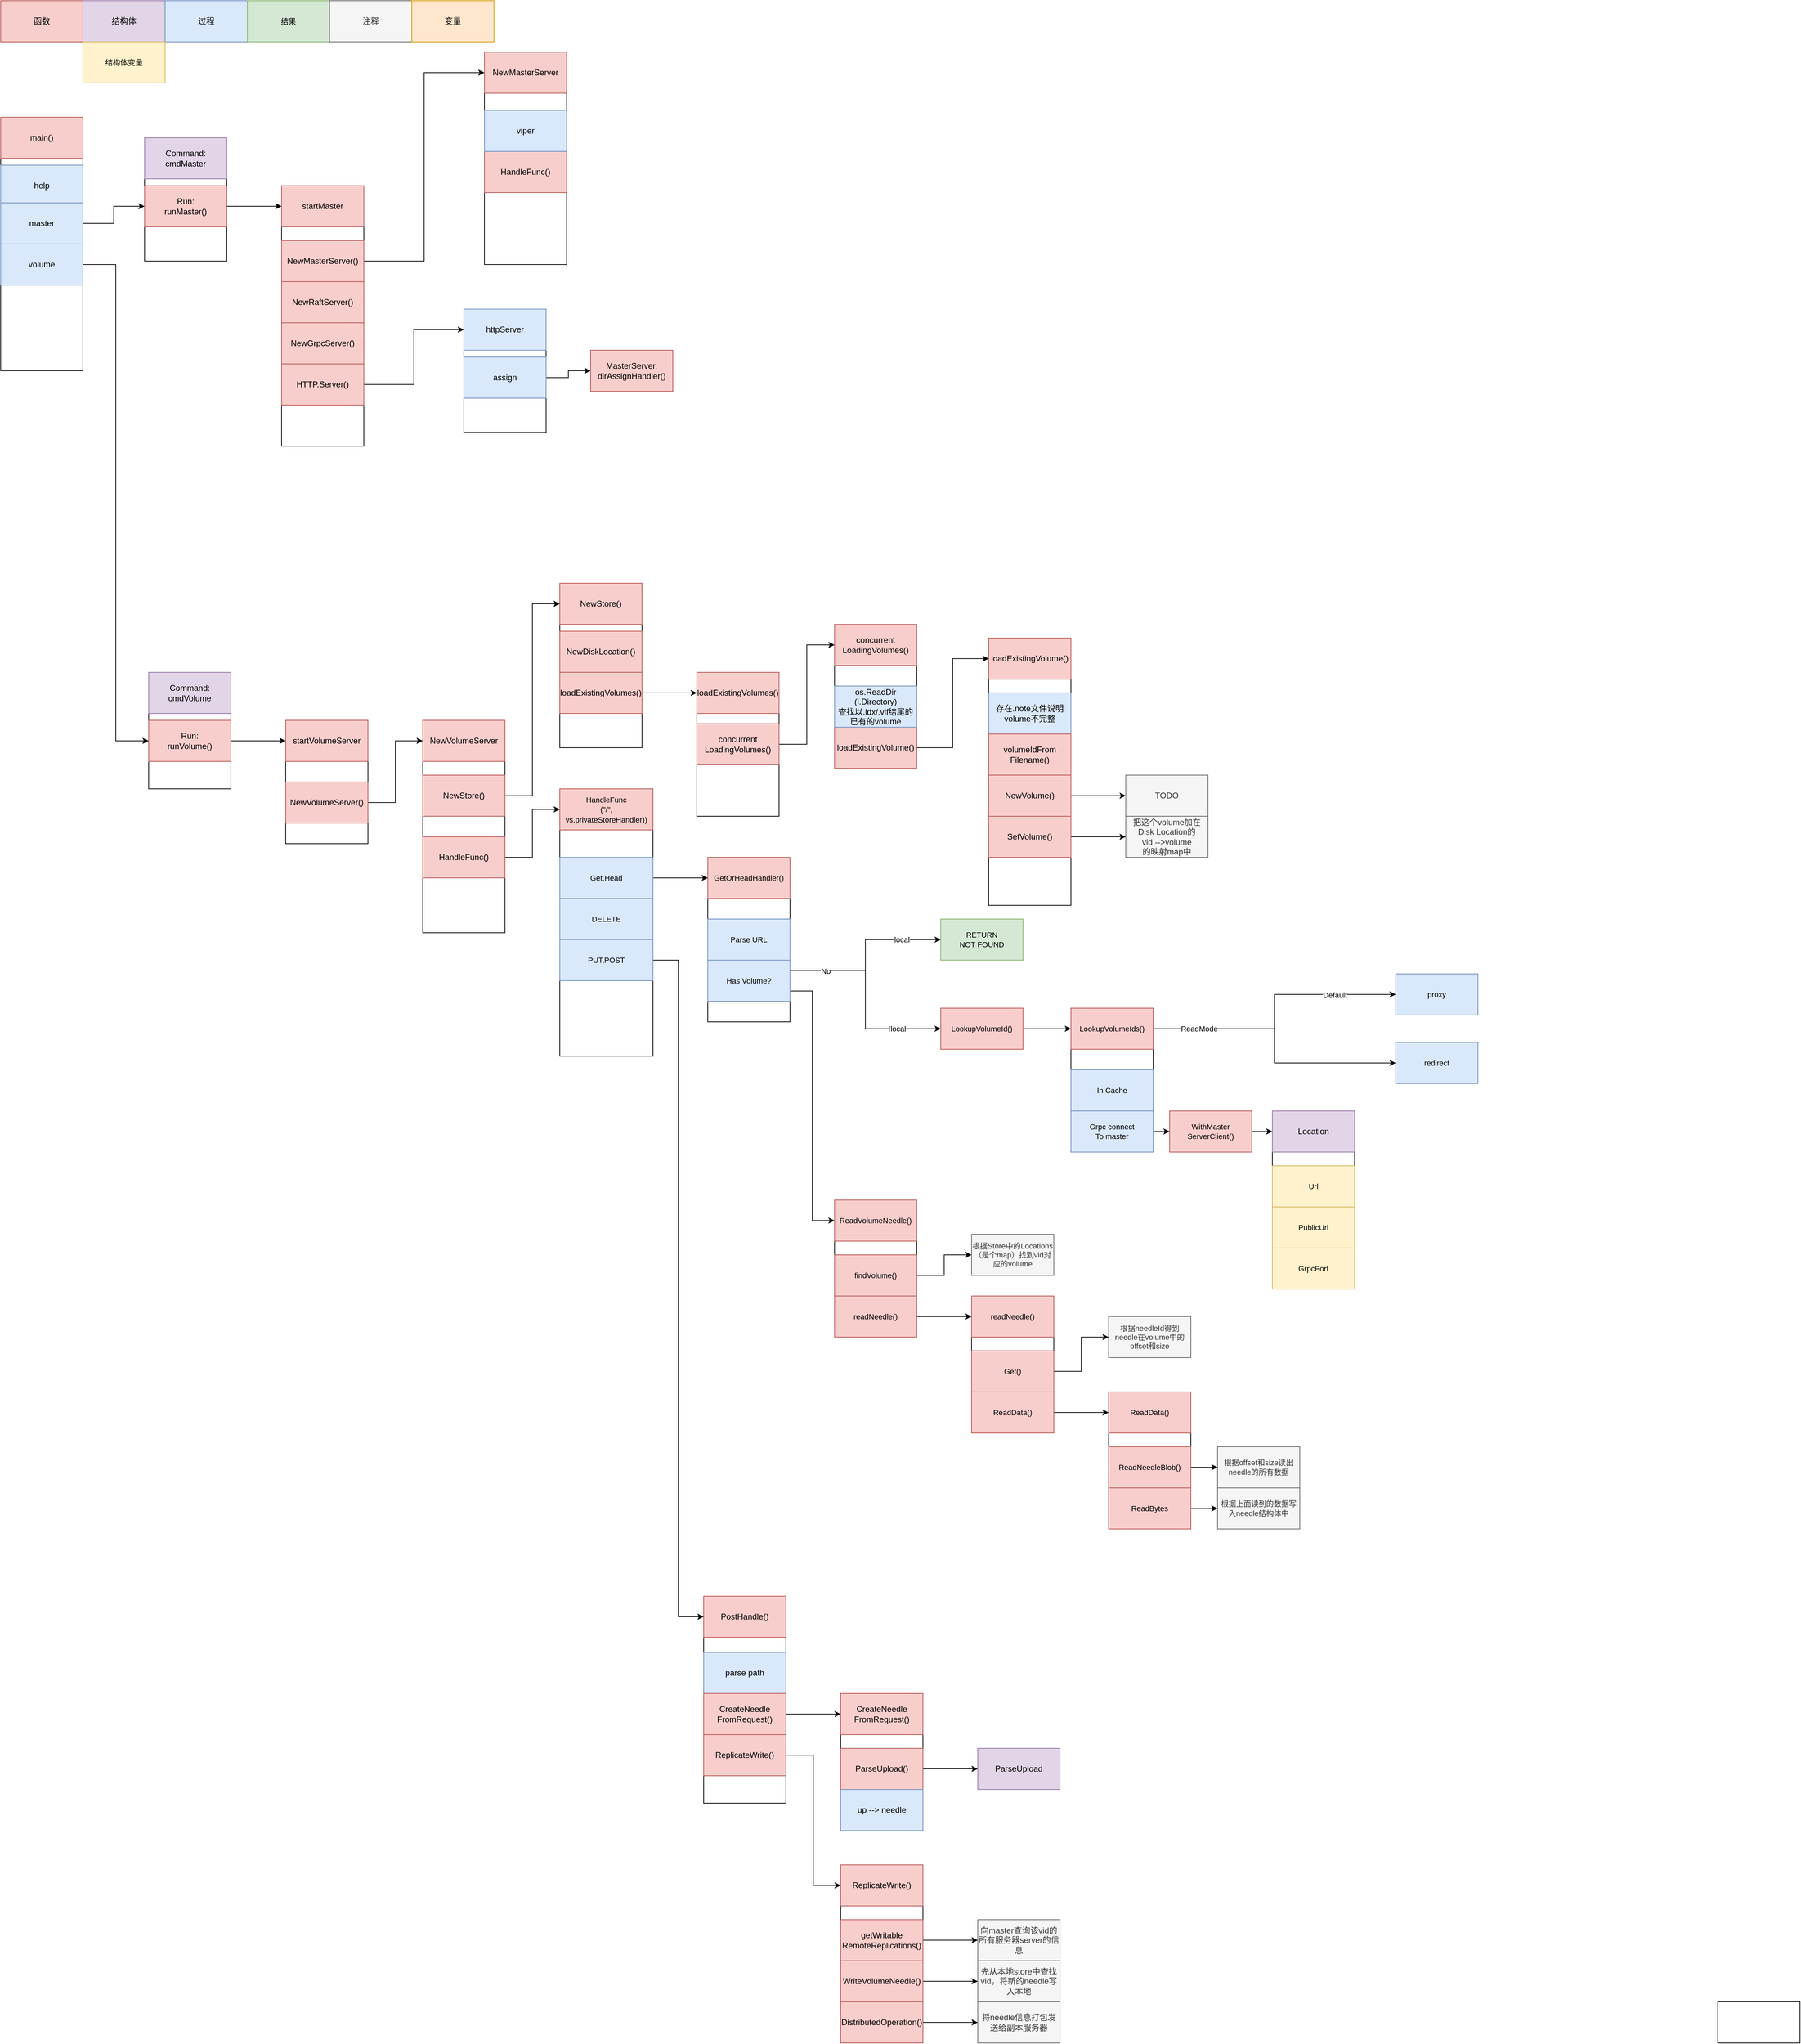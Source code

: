 <mxfile version="17.1.0" type="github" pages="3">
  <diagram id="TKP_l_NkvEUhYhY9nVAE" name="Seaweed Main">
    <mxGraphModel dx="2431" dy="1276" grid="1" gridSize="10" guides="1" tooltips="1" connect="1" arrows="1" fold="1" page="1" pageScale="1" pageWidth="827" pageHeight="1169" math="0" shadow="0">
      <root>
        <mxCell id="0" />
        <mxCell id="1" parent="0" />
        <mxCell id="27-rS5xpQ-DMZL3eYhoP-55" value="" style="rounded=0;whiteSpace=wrap;html=1;" vertex="1" parent="1">
          <mxGeometry x="1466" y="940" width="120" height="390" as="geometry" />
        </mxCell>
        <mxCell id="27-rS5xpQ-DMZL3eYhoP-52" value="" style="rounded=0;whiteSpace=wrap;html=1;" vertex="1" parent="1">
          <mxGeometry x="1241" y="920" width="120" height="210" as="geometry" />
        </mxCell>
        <mxCell id="2QZp9TgIWVi5iaSMI0KW-8" value="" style="edgeStyle=orthogonalEdgeStyle;rounded=0;orthogonalLoop=1;jettySize=auto;html=1;" parent="1" source="2QZp9TgIWVi5iaSMI0KW-6" target="2QZp9TgIWVi5iaSMI0KW-7" edge="1">
          <mxGeometry relative="1" as="geometry" />
        </mxCell>
        <mxCell id="2QZp9TgIWVi5iaSMI0KW-14" value="" style="rounded=0;whiteSpace=wrap;html=1;" parent="1" vertex="1">
          <mxGeometry x="700" y="460" width="120" height="180" as="geometry" />
        </mxCell>
        <mxCell id="2QZp9TgIWVi5iaSMI0KW-12" value="httpServer" style="whiteSpace=wrap;html=1;rounded=0;fillColor=#dae8fc;strokeColor=#6c8ebf;" parent="1" vertex="1">
          <mxGeometry x="700" y="460" width="120" height="60" as="geometry" />
        </mxCell>
        <mxCell id="2QZp9TgIWVi5iaSMI0KW-15" style="edgeStyle=orthogonalEdgeStyle;rounded=0;orthogonalLoop=1;jettySize=auto;html=1;exitX=0.5;exitY=1;exitDx=0;exitDy=0;" parent="1" source="2QZp9TgIWVi5iaSMI0KW-12" target="2QZp9TgIWVi5iaSMI0KW-12" edge="1">
          <mxGeometry relative="1" as="geometry" />
        </mxCell>
        <mxCell id="2QZp9TgIWVi5iaSMI0KW-18" value="" style="edgeStyle=orthogonalEdgeStyle;rounded=0;orthogonalLoop=1;jettySize=auto;html=1;" parent="1" source="2QZp9TgIWVi5iaSMI0KW-16" target="2QZp9TgIWVi5iaSMI0KW-17" edge="1">
          <mxGeometry relative="1" as="geometry" />
        </mxCell>
        <mxCell id="2QZp9TgIWVi5iaSMI0KW-16" value="assign" style="rounded=0;whiteSpace=wrap;html=1;fillColor=#dae8fc;strokeColor=#6c8ebf;" parent="1" vertex="1">
          <mxGeometry x="700" y="530" width="120" height="60" as="geometry" />
        </mxCell>
        <mxCell id="2QZp9TgIWVi5iaSMI0KW-17" value="MasterServer.&lt;br&gt;dirAssignHandler()" style="whiteSpace=wrap;html=1;rounded=0;fillColor=#f8cecc;strokeColor=#b85450;gradientColor=none;" parent="1" vertex="1">
          <mxGeometry x="885" y="520" width="120" height="60" as="geometry" />
        </mxCell>
        <mxCell id="2QZp9TgIWVi5iaSMI0KW-21" value="" style="rounded=0;whiteSpace=wrap;html=1;" parent="1" vertex="1">
          <mxGeometry x="234" y="210" width="120" height="180" as="geometry" />
        </mxCell>
        <mxCell id="m3TdbjdQiPVTBEU5k6JC-2" style="edgeStyle=orthogonalEdgeStyle;rounded=0;orthogonalLoop=1;jettySize=auto;html=1;exitX=1;exitY=0.5;exitDx=0;exitDy=0;fontSize=11;endArrow=classic;endFill=1;" parent="1" source="2QZp9TgIWVi5iaSMI0KW-7" target="m3TdbjdQiPVTBEU5k6JC-1" edge="1">
          <mxGeometry relative="1" as="geometry" />
        </mxCell>
        <mxCell id="2QZp9TgIWVi5iaSMI0KW-7" value="Run:&lt;br&gt;runMaster()" style="whiteSpace=wrap;html=1;rounded=0;fillColor=#f8cecc;strokeColor=#b85450;" parent="1" vertex="1">
          <mxGeometry x="234" y="280" width="120" height="60" as="geometry" />
        </mxCell>
        <mxCell id="2QZp9TgIWVi5iaSMI0KW-22" value="Command:&lt;br&gt;cmdMaster" style="rounded=0;whiteSpace=wrap;html=1;fillColor=#e1d5e7;strokeColor=#9673a6;" parent="1" vertex="1">
          <mxGeometry x="234" y="210" width="120" height="60" as="geometry" />
        </mxCell>
        <mxCell id="2QZp9TgIWVi5iaSMI0KW-24" value="函数" style="rounded=0;whiteSpace=wrap;html=1;fillColor=#f8cecc;strokeColor=#b85450;" parent="1" vertex="1">
          <mxGeometry x="24" y="10" width="120" height="60" as="geometry" />
        </mxCell>
        <mxCell id="2QZp9TgIWVi5iaSMI0KW-25" value="结构体" style="rounded=0;whiteSpace=wrap;html=1;fillColor=#e1d5e7;strokeColor=#9673a6;" parent="1" vertex="1">
          <mxGeometry x="144" y="10" width="120" height="60" as="geometry" />
        </mxCell>
        <mxCell id="2QZp9TgIWVi5iaSMI0KW-26" value="过程" style="rounded=0;whiteSpace=wrap;html=1;fillColor=#dae8fc;strokeColor=#6c8ebf;" parent="1" vertex="1">
          <mxGeometry x="264" y="10" width="120" height="60" as="geometry" />
        </mxCell>
        <mxCell id="2QZp9TgIWVi5iaSMI0KW-33" style="edgeStyle=orthogonalEdgeStyle;rounded=0;orthogonalLoop=1;jettySize=auto;html=1;exitX=1;exitY=0.5;exitDx=0;exitDy=0;entryX=0;entryY=0.5;entryDx=0;entryDy=0;" parent="1" source="2QZp9TgIWVi5iaSMI0KW-29" target="2QZp9TgIWVi5iaSMI0KW-31" edge="1">
          <mxGeometry relative="1" as="geometry" />
        </mxCell>
        <mxCell id="2QZp9TgIWVi5iaSMI0KW-30" value="" style="rounded=0;whiteSpace=wrap;html=1;" parent="1" vertex="1">
          <mxGeometry x="240" y="990" width="120" height="170" as="geometry" />
        </mxCell>
        <mxCell id="2QZp9TgIWVi5iaSMI0KW-37" value="" style="edgeStyle=orthogonalEdgeStyle;rounded=0;orthogonalLoop=1;jettySize=auto;html=1;" parent="1" source="2QZp9TgIWVi5iaSMI0KW-31" target="2QZp9TgIWVi5iaSMI0KW-36" edge="1">
          <mxGeometry relative="1" as="geometry" />
        </mxCell>
        <mxCell id="2QZp9TgIWVi5iaSMI0KW-31" value="Run:&lt;br&gt;runVolume()" style="whiteSpace=wrap;html=1;rounded=0;fillColor=#f8cecc;strokeColor=#b85450;" parent="1" vertex="1">
          <mxGeometry x="240" y="1060" width="120" height="60" as="geometry" />
        </mxCell>
        <mxCell id="2QZp9TgIWVi5iaSMI0KW-32" value="Command:&lt;br&gt;cmdVolume" style="rounded=0;whiteSpace=wrap;html=1;fillColor=#e1d5e7;strokeColor=#9673a6;" parent="1" vertex="1">
          <mxGeometry x="240" y="990" width="120" height="60" as="geometry" />
        </mxCell>
        <mxCell id="2QZp9TgIWVi5iaSMI0KW-35" value="" style="rounded=0;whiteSpace=wrap;html=1;gradientColor=none;" parent="1" vertex="1">
          <mxGeometry x="2530" y="2930" width="120" height="60" as="geometry" />
        </mxCell>
        <mxCell id="2QZp9TgIWVi5iaSMI0KW-40" value="" style="edgeStyle=orthogonalEdgeStyle;rounded=0;orthogonalLoop=1;jettySize=auto;html=1;exitX=1;exitY=0.5;exitDx=0;exitDy=0;entryX=0;entryY=0.5;entryDx=0;entryDy=0;" parent="1" source="27-rS5xpQ-DMZL3eYhoP-34" target="2QZp9TgIWVi5iaSMI0KW-39" edge="1">
          <mxGeometry relative="1" as="geometry" />
        </mxCell>
        <mxCell id="2QZp9TgIWVi5iaSMI0KW-41" value="" style="rounded=0;whiteSpace=wrap;html=1;gradientColor=none;" parent="1" vertex="1">
          <mxGeometry x="640" y="1060" width="120" height="310" as="geometry" />
        </mxCell>
        <mxCell id="2QZp9TgIWVi5iaSMI0KW-39" value="NewVolumeServer" style="whiteSpace=wrap;html=1;rounded=0;fillColor=#f8cecc;strokeColor=#b85450;" parent="1" vertex="1">
          <mxGeometry x="640" y="1060" width="120" height="60" as="geometry" />
        </mxCell>
        <mxCell id="2QZp9TgIWVi5iaSMI0KW-45" value="" style="edgeStyle=orthogonalEdgeStyle;rounded=0;orthogonalLoop=1;jettySize=auto;html=1;entryX=0;entryY=0.5;entryDx=0;entryDy=0;" parent="1" source="2QZp9TgIWVi5iaSMI0KW-43" target="2QZp9TgIWVi5iaSMI0KW-44" edge="1">
          <mxGeometry relative="1" as="geometry" />
        </mxCell>
        <mxCell id="2QZp9TgIWVi5iaSMI0KW-43" value="HandleFunc()" style="rounded=0;whiteSpace=wrap;html=1;fillColor=#f8cecc;strokeColor=#b85450;" parent="1" vertex="1">
          <mxGeometry x="640" y="1230" width="120" height="60" as="geometry" />
        </mxCell>
        <mxCell id="2QZp9TgIWVi5iaSMI0KW-46" value="" style="rounded=0;whiteSpace=wrap;html=1;fontSize=11;gradientColor=none;" parent="1" vertex="1">
          <mxGeometry x="840" y="1160" width="136" height="390" as="geometry" />
        </mxCell>
        <mxCell id="2QZp9TgIWVi5iaSMI0KW-44" value="&lt;font style=&quot;font-size: 11px&quot;&gt;HandleFunc&lt;br style=&quot;font-size: 11px&quot;&gt;(&quot;/&quot;,&lt;br&gt;vs.privateStoreHandler))&lt;/font&gt;" style="rounded=0;whiteSpace=wrap;html=1;fillColor=#f8cecc;strokeColor=#b85450;align=center;verticalAlign=middle;" parent="1" vertex="1">
          <mxGeometry x="840" y="1160" width="136" height="60" as="geometry" />
        </mxCell>
        <mxCell id="2QZp9TgIWVi5iaSMI0KW-55" style="edgeStyle=orthogonalEdgeStyle;rounded=0;orthogonalLoop=1;jettySize=auto;html=1;exitX=1;exitY=0.5;exitDx=0;exitDy=0;entryX=0;entryY=0.5;entryDx=0;entryDy=0;fontSize=11;" parent="1" source="2QZp9TgIWVi5iaSMI0KW-47" target="2QZp9TgIWVi5iaSMI0KW-54" edge="1">
          <mxGeometry relative="1" as="geometry" />
        </mxCell>
        <mxCell id="2QZp9TgIWVi5iaSMI0KW-47" value="Get,Head" style="rounded=0;whiteSpace=wrap;html=1;fontSize=11;fillColor=#dae8fc;strokeColor=#6c8ebf;" parent="1" vertex="1">
          <mxGeometry x="840" y="1260" width="136" height="60" as="geometry" />
        </mxCell>
        <mxCell id="2QZp9TgIWVi5iaSMI0KW-48" value="DELETE" style="rounded=0;whiteSpace=wrap;html=1;fontSize=11;fillColor=#dae8fc;strokeColor=#6c8ebf;" parent="1" vertex="1">
          <mxGeometry x="840" y="1320" width="136" height="60" as="geometry" />
        </mxCell>
        <mxCell id="27-rS5xpQ-DMZL3eYhoP-3" style="edgeStyle=orthogonalEdgeStyle;rounded=0;orthogonalLoop=1;jettySize=auto;html=1;exitX=1;exitY=0.5;exitDx=0;exitDy=0;entryX=0;entryY=0.5;entryDx=0;entryDy=0;" edge="1" parent="1" source="2QZp9TgIWVi5iaSMI0KW-49" target="27-rS5xpQ-DMZL3eYhoP-2">
          <mxGeometry relative="1" as="geometry" />
        </mxCell>
        <mxCell id="2QZp9TgIWVi5iaSMI0KW-49" value="PUT,POST" style="rounded=0;whiteSpace=wrap;html=1;fontSize=11;fillColor=#dae8fc;strokeColor=#6c8ebf;" parent="1" vertex="1">
          <mxGeometry x="840" y="1380" width="136" height="60" as="geometry" />
        </mxCell>
        <mxCell id="2QZp9TgIWVi5iaSMI0KW-56" value="" style="rounded=0;whiteSpace=wrap;html=1;fontSize=11;gradientColor=none;" parent="1" vertex="1">
          <mxGeometry x="1056" y="1260" width="120" height="240" as="geometry" />
        </mxCell>
        <mxCell id="2QZp9TgIWVi5iaSMI0KW-54" value="GetOrHeadHandler()" style="rounded=0;whiteSpace=wrap;html=1;fontSize=11;fillColor=#f8cecc;strokeColor=#b85450;" parent="1" vertex="1">
          <mxGeometry x="1056" y="1260" width="120" height="60" as="geometry" />
        </mxCell>
        <mxCell id="2QZp9TgIWVi5iaSMI0KW-57" value="Parse URL" style="rounded=0;whiteSpace=wrap;html=1;fontSize=11;fillColor=#dae8fc;strokeColor=#6c8ebf;" parent="1" vertex="1">
          <mxGeometry x="1056" y="1350" width="120" height="60" as="geometry" />
        </mxCell>
        <mxCell id="15eAGh1jQoI95knw8WYW-5" style="edgeStyle=orthogonalEdgeStyle;rounded=0;orthogonalLoop=1;jettySize=auto;html=1;exitX=1;exitY=0.75;exitDx=0;exitDy=0;entryX=0;entryY=0.5;entryDx=0;entryDy=0;fontSize=11;endArrow=classic;endFill=1;" parent="1" source="2QZp9TgIWVi5iaSMI0KW-58" target="15eAGh1jQoI95knw8WYW-4" edge="1">
          <mxGeometry relative="1" as="geometry" />
        </mxCell>
        <mxCell id="2QZp9TgIWVi5iaSMI0KW-58" value="Has Volume?" style="rounded=0;whiteSpace=wrap;html=1;fontSize=11;fillColor=#dae8fc;strokeColor=#6c8ebf;" parent="1" vertex="1">
          <mxGeometry x="1056" y="1410" width="120" height="60" as="geometry" />
        </mxCell>
        <mxCell id="2QZp9TgIWVi5iaSMI0KW-61" value="RETURN&lt;br&gt;NOT FOUND" style="rounded=0;whiteSpace=wrap;html=1;fontSize=11;fillColor=#d5e8d4;strokeColor=#82b366;" parent="1" vertex="1">
          <mxGeometry x="1396" y="1350" width="120" height="60" as="geometry" />
        </mxCell>
        <mxCell id="2QZp9TgIWVi5iaSMI0KW-62" value="结果" style="rounded=0;whiteSpace=wrap;html=1;fontSize=11;fillColor=#d5e8d4;strokeColor=#82b366;" parent="1" vertex="1">
          <mxGeometry x="384" y="10" width="120" height="60" as="geometry" />
        </mxCell>
        <mxCell id="2QZp9TgIWVi5iaSMI0KW-65" value="" style="rounded=0;whiteSpace=wrap;html=1;fontSize=11;gradientColor=none;" parent="1" vertex="1">
          <mxGeometry x="1586" y="1480" width="120" height="210" as="geometry" />
        </mxCell>
        <mxCell id="m3TdbjdQiPVTBEU5k6JC-15" value="" style="edgeStyle=orthogonalEdgeStyle;rounded=0;orthogonalLoop=1;jettySize=auto;html=1;fontSize=11;endArrow=classic;endFill=1;" parent="1" source="2QZp9TgIWVi5iaSMI0KW-64" target="m3TdbjdQiPVTBEU5k6JC-14" edge="1">
          <mxGeometry relative="1" as="geometry" />
        </mxCell>
        <mxCell id="m3TdbjdQiPVTBEU5k6JC-20" value="Default" style="edgeLabel;html=1;align=center;verticalAlign=middle;resizable=0;points=[];fontSize=11;" parent="m3TdbjdQiPVTBEU5k6JC-15" vertex="1" connectable="0">
          <mxGeometry x="0.556" y="-1" relative="1" as="geometry">
            <mxPoint as="offset" />
          </mxGeometry>
        </mxCell>
        <mxCell id="m3TdbjdQiPVTBEU5k6JC-17" style="edgeStyle=orthogonalEdgeStyle;rounded=0;orthogonalLoop=1;jettySize=auto;html=1;exitX=1;exitY=0.5;exitDx=0;exitDy=0;entryX=0;entryY=0.5;entryDx=0;entryDy=0;fontSize=11;endArrow=classic;endFill=1;" parent="1" source="2QZp9TgIWVi5iaSMI0KW-64" target="m3TdbjdQiPVTBEU5k6JC-16" edge="1">
          <mxGeometry relative="1" as="geometry" />
        </mxCell>
        <mxCell id="m3TdbjdQiPVTBEU5k6JC-19" value="ReadMode" style="edgeLabel;html=1;align=center;verticalAlign=middle;resizable=0;points=[];fontSize=11;" parent="m3TdbjdQiPVTBEU5k6JC-17" vertex="1" connectable="0">
          <mxGeometry x="-0.717" relative="1" as="geometry">
            <mxPoint x="10" as="offset" />
          </mxGeometry>
        </mxCell>
        <mxCell id="2QZp9TgIWVi5iaSMI0KW-64" value="LookupVolumeIds()" style="rounded=0;whiteSpace=wrap;html=1;fontSize=11;fillColor=#f8cecc;strokeColor=#b85450;" parent="1" vertex="1">
          <mxGeometry x="1586" y="1480" width="120" height="60" as="geometry" />
        </mxCell>
        <mxCell id="2QZp9TgIWVi5iaSMI0KW-66" value="In Cache" style="rounded=0;whiteSpace=wrap;html=1;fontSize=11;fillColor=#dae8fc;strokeColor=#6c8ebf;" parent="1" vertex="1">
          <mxGeometry x="1586" y="1570" width="120" height="60" as="geometry" />
        </mxCell>
        <mxCell id="2QZp9TgIWVi5iaSMI0KW-77" style="edgeStyle=orthogonalEdgeStyle;rounded=0;orthogonalLoop=1;jettySize=auto;html=1;exitX=1;exitY=0.5;exitDx=0;exitDy=0;entryX=0;entryY=0.5;entryDx=0;entryDy=0;fontSize=11;" parent="1" source="2QZp9TgIWVi5iaSMI0KW-67" target="2QZp9TgIWVi5iaSMI0KW-75" edge="1">
          <mxGeometry relative="1" as="geometry" />
        </mxCell>
        <mxCell id="2QZp9TgIWVi5iaSMI0KW-67" value="Grpc&amp;nbsp;connect&lt;br&gt;To master" style="rounded=0;whiteSpace=wrap;html=1;fontSize=11;fillColor=#dae8fc;strokeColor=#6c8ebf;" parent="1" vertex="1">
          <mxGeometry x="1586" y="1630" width="120" height="60" as="geometry" />
        </mxCell>
        <mxCell id="2QZp9TgIWVi5iaSMI0KW-72" value="" style="group" parent="1" vertex="1" connectable="0">
          <mxGeometry x="1176.263" y="1440.526" as="geometry" />
        </mxCell>
        <mxCell id="2QZp9TgIWVi5iaSMI0KW-60" style="edgeStyle=orthogonalEdgeStyle;rounded=0;orthogonalLoop=1;jettySize=auto;html=1;exitX=1;exitY=0.5;exitDx=0;exitDy=0;fontSize=11;" parent="2QZp9TgIWVi5iaSMI0KW-72" source="2QZp9TgIWVi5iaSMI0KW-58" edge="1">
          <mxGeometry relative="1" as="geometry">
            <mxPoint as="targetPoint" />
          </mxGeometry>
        </mxCell>
        <mxCell id="2QZp9TgIWVi5iaSMI0KW-63" style="edgeStyle=orthogonalEdgeStyle;rounded=0;orthogonalLoop=1;jettySize=auto;html=1;exitX=1;exitY=0.25;exitDx=0;exitDy=0;entryX=0;entryY=0.5;entryDx=0;entryDy=0;fontSize=11;" parent="2QZp9TgIWVi5iaSMI0KW-72" source="2QZp9TgIWVi5iaSMI0KW-58" target="2QZp9TgIWVi5iaSMI0KW-61" edge="1">
          <mxGeometry relative="1" as="geometry" />
        </mxCell>
        <mxCell id="2QZp9TgIWVi5iaSMI0KW-70" value="local" style="edgeLabel;html=1;align=center;verticalAlign=middle;resizable=0;points=[];fontSize=11;" parent="2QZp9TgIWVi5iaSMI0KW-63" vertex="1" connectable="0">
          <mxGeometry x="0.628" y="-1" relative="1" as="geometry">
            <mxPoint x="-8" y="-1" as="offset" />
          </mxGeometry>
        </mxCell>
        <mxCell id="pUnvvQ5tQq9JGl1ZnXXA-2" style="edgeStyle=orthogonalEdgeStyle;rounded=0;orthogonalLoop=1;jettySize=auto;html=1;exitX=1;exitY=0.5;exitDx=0;exitDy=0;fontSize=11;endArrow=classic;endFill=1;" parent="1" source="2QZp9TgIWVi5iaSMI0KW-75" target="pUnvvQ5tQq9JGl1ZnXXA-1" edge="1">
          <mxGeometry relative="1" as="geometry" />
        </mxCell>
        <mxCell id="2QZp9TgIWVi5iaSMI0KW-75" value="WithMaster&lt;br&gt;ServerClient()" style="rounded=0;whiteSpace=wrap;html=1;fontSize=11;fillColor=#f8cecc;strokeColor=#b85450;" parent="1" vertex="1">
          <mxGeometry x="1730" y="1630" width="120" height="60" as="geometry" />
        </mxCell>
        <mxCell id="2QZp9TgIWVi5iaSMI0KW-79" style="edgeStyle=orthogonalEdgeStyle;rounded=0;orthogonalLoop=1;jettySize=auto;html=1;exitX=1;exitY=0.5;exitDx=0;exitDy=0;entryX=0;entryY=0.5;entryDx=0;entryDy=0;fontSize=11;" parent="1" source="2QZp9TgIWVi5iaSMI0KW-78" target="2QZp9TgIWVi5iaSMI0KW-64" edge="1">
          <mxGeometry relative="1" as="geometry" />
        </mxCell>
        <mxCell id="2QZp9TgIWVi5iaSMI0KW-78" value="LookupVolumeId()" style="rounded=0;whiteSpace=wrap;html=1;fontSize=11;fillColor=#f8cecc;strokeColor=#b85450;" parent="1" vertex="1">
          <mxGeometry x="1396" y="1480" width="120" height="60" as="geometry" />
        </mxCell>
        <mxCell id="2QZp9TgIWVi5iaSMI0KW-68" style="edgeStyle=orthogonalEdgeStyle;rounded=0;orthogonalLoop=1;jettySize=auto;html=1;entryX=0;entryY=0.5;entryDx=0;entryDy=0;fontSize=11;exitX=1;exitY=0.25;exitDx=0;exitDy=0;" parent="1" source="2QZp9TgIWVi5iaSMI0KW-58" target="2QZp9TgIWVi5iaSMI0KW-78" edge="1">
          <mxGeometry relative="1" as="geometry">
            <mxPoint x="1180" y="1430" as="sourcePoint" />
          </mxGeometry>
        </mxCell>
        <mxCell id="2QZp9TgIWVi5iaSMI0KW-69" value="!local" style="edgeLabel;html=1;align=center;verticalAlign=middle;resizable=0;points=[];fontSize=11;" parent="2QZp9TgIWVi5iaSMI0KW-68" vertex="1" connectable="0">
          <mxGeometry x="0.474" y="-2" relative="1" as="geometry">
            <mxPoint x="16" y="-2" as="offset" />
          </mxGeometry>
        </mxCell>
        <mxCell id="2QZp9TgIWVi5iaSMI0KW-71" value="No" style="edgeLabel;html=1;align=center;verticalAlign=middle;resizable=0;points=[];fontSize=11;" parent="2QZp9TgIWVi5iaSMI0KW-68" vertex="1" connectable="0">
          <mxGeometry x="-0.713" y="-1" relative="1" as="geometry">
            <mxPoint x="8" as="offset" />
          </mxGeometry>
        </mxCell>
        <mxCell id="pUnvvQ5tQq9JGl1ZnXXA-3" value="" style="rounded=0;whiteSpace=wrap;html=1;fontSize=11;" parent="1" vertex="1">
          <mxGeometry x="1880" y="1630" width="120" height="260" as="geometry" />
        </mxCell>
        <mxCell id="pUnvvQ5tQq9JGl1ZnXXA-1" value="Location" style="rounded=0;whiteSpace=wrap;html=1;fillColor=#e1d5e7;strokeColor=#9673a6;" parent="1" vertex="1">
          <mxGeometry x="1880" y="1630" width="120" height="60" as="geometry" />
        </mxCell>
        <mxCell id="pUnvvQ5tQq9JGl1ZnXXA-4" value="Url&lt;span style=&quot;color: rgba(0 , 0 , 0 , 0) ; font-family: monospace ; font-size: 0px&quot;&gt;%3CmxGraphModel%3E%3Croot%3E%3CmxCell%20id%3D%220%22%2F%3E%3CmxCell%20id%3D%221%22%20parent%3D%220%22%2F%3E%3CmxCell%20id%3D%222%22%20value%3D%22%E7%BB%93%E6%9E%84%E4%BD%93%22%20style%3D%22rounded%3D0%3BwhiteSpace%3Dwrap%3Bhtml%3D1%3BfillColor%3D%23e1d5e7%3BstrokeColor%3D%239673a6%3B%22%20vertex%3D%221%22%20parent%3D%221%22%3E%3CmxGeometry%20x%3D%22144%22%20y%3D%2210%22%20width%3D%22120%22%20height%3D%2260%22%20as%3D%22geometry%22%2F%3E%3C%2FmxCell%3E%3C%2Froot%3E%3C%2FmxGraphModel%3E&lt;/span&gt;" style="rounded=0;whiteSpace=wrap;html=1;fontSize=11;fillColor=#fff2cc;strokeColor=#d6b656;" parent="1" vertex="1">
          <mxGeometry x="1880" y="1710" width="120" height="60" as="geometry" />
        </mxCell>
        <mxCell id="pUnvvQ5tQq9JGl1ZnXXA-5" value="PublicUrl" style="rounded=0;whiteSpace=wrap;html=1;fontSize=11;fillColor=#fff2cc;strokeColor=#d6b656;" parent="1" vertex="1">
          <mxGeometry x="1880" y="1770" width="120" height="60" as="geometry" />
        </mxCell>
        <mxCell id="pUnvvQ5tQq9JGl1ZnXXA-6" value="GrpcPort" style="rounded=0;whiteSpace=wrap;html=1;fontSize=11;fillColor=#fff2cc;strokeColor=#d6b656;" parent="1" vertex="1">
          <mxGeometry x="1880" y="1830" width="120" height="60" as="geometry" />
        </mxCell>
        <mxCell id="pUnvvQ5tQq9JGl1ZnXXA-7" value="结构体变量" style="rounded=0;whiteSpace=wrap;html=1;fontSize=11;fillColor=#fff2cc;strokeColor=#d6b656;" parent="1" vertex="1">
          <mxGeometry x="144" y="70" width="120" height="60" as="geometry" />
        </mxCell>
        <mxCell id="2QZp9TgIWVi5iaSMI0KW-1" value="" style="rounded=0;whiteSpace=wrap;html=1;" parent="1" vertex="1">
          <mxGeometry x="24" y="180" width="120" height="370" as="geometry" />
        </mxCell>
        <mxCell id="2QZp9TgIWVi5iaSMI0KW-2" value="main()" style="rounded=0;whiteSpace=wrap;html=1;fillColor=#f8cecc;strokeColor=#b85450;" parent="1" vertex="1">
          <mxGeometry x="24" y="180" width="120" height="60" as="geometry" />
        </mxCell>
        <mxCell id="2QZp9TgIWVi5iaSMI0KW-4" value="help" style="rounded=0;whiteSpace=wrap;html=1;fillColor=#dae8fc;strokeColor=#6c8ebf;" parent="1" vertex="1">
          <mxGeometry x="24" y="250" width="120" height="60" as="geometry" />
        </mxCell>
        <mxCell id="2QZp9TgIWVi5iaSMI0KW-6" value="master" style="rounded=0;whiteSpace=wrap;html=1;fillColor=#dae8fc;strokeColor=#6c8ebf;" parent="1" vertex="1">
          <mxGeometry x="24" y="305" width="120" height="60" as="geometry" />
        </mxCell>
        <mxCell id="2QZp9TgIWVi5iaSMI0KW-29" value="volume" style="rounded=0;whiteSpace=wrap;html=1;fillColor=#dae8fc;strokeColor=#6c8ebf;" parent="1" vertex="1">
          <mxGeometry x="24" y="365" width="120" height="60" as="geometry" />
        </mxCell>
        <mxCell id="m3TdbjdQiPVTBEU5k6JC-7" style="edgeStyle=orthogonalEdgeStyle;rounded=0;orthogonalLoop=1;jettySize=auto;html=1;exitX=1;exitY=0.5;exitDx=0;exitDy=0;entryX=0;entryY=0.5;entryDx=0;entryDy=0;fontSize=11;endArrow=classic;endFill=1;" parent="1" source="m3TdbjdQiPVTBEU5k6JC-9" target="m3TdbjdQiPVTBEU5k6JC-4" edge="1">
          <mxGeometry relative="1" as="geometry" />
        </mxCell>
        <mxCell id="m3TdbjdQiPVTBEU5k6JC-3" value="" style="rounded=0;whiteSpace=wrap;html=1;gradientColor=none;" parent="1" vertex="1">
          <mxGeometry x="730" y="85" width="120" height="310" as="geometry" />
        </mxCell>
        <mxCell id="m3TdbjdQiPVTBEU5k6JC-4" value="NewMasterServer" style="whiteSpace=wrap;html=1;rounded=0;fillColor=#f8cecc;strokeColor=#b85450;" parent="1" vertex="1">
          <mxGeometry x="730" y="85" width="120" height="60" as="geometry" />
        </mxCell>
        <mxCell id="m3TdbjdQiPVTBEU5k6JC-5" value="HandleFunc()" style="rounded=0;whiteSpace=wrap;html=1;fillColor=#f8cecc;strokeColor=#b85450;" parent="1" vertex="1">
          <mxGeometry x="730" y="230" width="120" height="60" as="geometry" />
        </mxCell>
        <mxCell id="m3TdbjdQiPVTBEU5k6JC-6" value="viper" style="rounded=0;whiteSpace=wrap;html=1;fillColor=#dae8fc;strokeColor=#6c8ebf;" parent="1" vertex="1">
          <mxGeometry x="730" y="170" width="120" height="60" as="geometry" />
        </mxCell>
        <mxCell id="m3TdbjdQiPVTBEU5k6JC-8" value="" style="rounded=0;whiteSpace=wrap;html=1;fontSize=11;" parent="1" vertex="1">
          <mxGeometry x="434" y="280" width="120" height="380" as="geometry" />
        </mxCell>
        <mxCell id="m3TdbjdQiPVTBEU5k6JC-1" value="startMaster" style="whiteSpace=wrap;html=1;rounded=0;fillColor=#f8cecc;strokeColor=#b85450;" parent="1" vertex="1">
          <mxGeometry x="434" y="280" width="120" height="60" as="geometry" />
        </mxCell>
        <mxCell id="m3TdbjdQiPVTBEU5k6JC-9" value="NewMasterServer()" style="whiteSpace=wrap;html=1;rounded=0;fillColor=#f8cecc;strokeColor=#b85450;" parent="1" vertex="1">
          <mxGeometry x="434" y="360" width="120" height="60" as="geometry" />
        </mxCell>
        <mxCell id="m3TdbjdQiPVTBEU5k6JC-10" value="NewRaftServer()" style="whiteSpace=wrap;html=1;rounded=0;fillColor=#f8cecc;strokeColor=#b85450;" parent="1" vertex="1">
          <mxGeometry x="434" y="420" width="120" height="60" as="geometry" />
        </mxCell>
        <mxCell id="m3TdbjdQiPVTBEU5k6JC-11" value="NewGrpcServer()" style="whiteSpace=wrap;html=1;rounded=0;fillColor=#f8cecc;strokeColor=#b85450;" parent="1" vertex="1">
          <mxGeometry x="434" y="480" width="120" height="60" as="geometry" />
        </mxCell>
        <mxCell id="m3TdbjdQiPVTBEU5k6JC-13" style="edgeStyle=orthogonalEdgeStyle;rounded=0;orthogonalLoop=1;jettySize=auto;html=1;exitX=1;exitY=0.5;exitDx=0;exitDy=0;entryX=0;entryY=0.5;entryDx=0;entryDy=0;fontSize=11;endArrow=classic;endFill=1;" parent="1" source="m3TdbjdQiPVTBEU5k6JC-12" target="2QZp9TgIWVi5iaSMI0KW-12" edge="1">
          <mxGeometry relative="1" as="geometry" />
        </mxCell>
        <mxCell id="m3TdbjdQiPVTBEU5k6JC-12" value="HTTP.Server()" style="whiteSpace=wrap;html=1;rounded=0;fillColor=#f8cecc;strokeColor=#b85450;" parent="1" vertex="1">
          <mxGeometry x="434" y="540" width="120" height="60" as="geometry" />
        </mxCell>
        <mxCell id="m3TdbjdQiPVTBEU5k6JC-14" value="proxy" style="rounded=0;whiteSpace=wrap;html=1;fontSize=11;fillColor=#dae8fc;strokeColor=#6c8ebf;" parent="1" vertex="1">
          <mxGeometry x="2060" y="1430" width="120" height="60" as="geometry" />
        </mxCell>
        <mxCell id="m3TdbjdQiPVTBEU5k6JC-16" value="redirect" style="rounded=0;whiteSpace=wrap;html=1;fontSize=11;fillColor=#dae8fc;strokeColor=#6c8ebf;" parent="1" vertex="1">
          <mxGeometry x="2060" y="1530" width="120" height="60" as="geometry" />
        </mxCell>
        <mxCell id="15eAGh1jQoI95knw8WYW-6" value="" style="rounded=0;whiteSpace=wrap;html=1;fontSize=11;" parent="1" vertex="1">
          <mxGeometry x="1241" y="1760" width="120" height="200" as="geometry" />
        </mxCell>
        <mxCell id="15eAGh1jQoI95knw8WYW-4" value="ReadVolumeNeedle()" style="rounded=0;whiteSpace=wrap;html=1;fontSize=11;fillColor=#f8cecc;strokeColor=#b85450;" parent="1" vertex="1">
          <mxGeometry x="1241" y="1760" width="120" height="60" as="geometry" />
        </mxCell>
        <mxCell id="15eAGh1jQoI95knw8WYW-13" value="" style="edgeStyle=orthogonalEdgeStyle;rounded=0;orthogonalLoop=1;jettySize=auto;html=1;fontSize=11;endArrow=classic;endFill=1;" parent="1" source="15eAGh1jQoI95knw8WYW-7" target="15eAGh1jQoI95knw8WYW-12" edge="1">
          <mxGeometry relative="1" as="geometry" />
        </mxCell>
        <mxCell id="15eAGh1jQoI95knw8WYW-7" value="findVolume()" style="rounded=0;whiteSpace=wrap;html=1;fontSize=11;fillColor=#f8cecc;strokeColor=#b85450;" parent="1" vertex="1">
          <mxGeometry x="1241" y="1840" width="120" height="60" as="geometry" />
        </mxCell>
        <mxCell id="15eAGh1jQoI95knw8WYW-15" value="" style="edgeStyle=orthogonalEdgeStyle;rounded=0;orthogonalLoop=1;jettySize=auto;html=1;fontSize=11;endArrow=classic;endFill=1;" parent="1" source="15eAGh1jQoI95knw8WYW-10" target="15eAGh1jQoI95knw8WYW-14" edge="1">
          <mxGeometry relative="1" as="geometry" />
        </mxCell>
        <mxCell id="15eAGh1jQoI95knw8WYW-10" value="readNeedle()" style="rounded=0;whiteSpace=wrap;html=1;fontSize=11;fillColor=#f8cecc;strokeColor=#b85450;" parent="1" vertex="1">
          <mxGeometry x="1241" y="1900" width="120" height="60" as="geometry" />
        </mxCell>
        <mxCell id="15eAGh1jQoI95knw8WYW-11" style="edgeStyle=orthogonalEdgeStyle;rounded=0;orthogonalLoop=1;jettySize=auto;html=1;exitX=0.5;exitY=1;exitDx=0;exitDy=0;fontSize=11;endArrow=classic;endFill=1;" parent="1" source="15eAGh1jQoI95knw8WYW-6" target="15eAGh1jQoI95knw8WYW-6" edge="1">
          <mxGeometry relative="1" as="geometry" />
        </mxCell>
        <mxCell id="15eAGh1jQoI95knw8WYW-12" value="根据Store中的Locations（是个map）找到vid对应的volume" style="rounded=0;whiteSpace=wrap;html=1;fontSize=11;fillColor=#f5f5f5;strokeColor=#666666;fontColor=#333333;" parent="1" vertex="1">
          <mxGeometry x="1441" y="1810" width="120" height="60" as="geometry" />
        </mxCell>
        <mxCell id="15eAGh1jQoI95knw8WYW-16" value="" style="rounded=0;whiteSpace=wrap;html=1;fontSize=11;" parent="1" vertex="1">
          <mxGeometry x="1441" y="1900" width="120" height="200" as="geometry" />
        </mxCell>
        <mxCell id="15eAGh1jQoI95knw8WYW-14" value="readNeedle()" style="rounded=0;whiteSpace=wrap;html=1;fontSize=11;fillColor=#f8cecc;strokeColor=#b85450;" parent="1" vertex="1">
          <mxGeometry x="1441" y="1900" width="120" height="60" as="geometry" />
        </mxCell>
        <mxCell id="15eAGh1jQoI95knw8WYW-20" value="" style="edgeStyle=orthogonalEdgeStyle;rounded=0;orthogonalLoop=1;jettySize=auto;html=1;fontSize=11;endArrow=classic;endFill=1;" parent="1" source="15eAGh1jQoI95knw8WYW-17" target="15eAGh1jQoI95knw8WYW-19" edge="1">
          <mxGeometry relative="1" as="geometry" />
        </mxCell>
        <mxCell id="15eAGh1jQoI95knw8WYW-17" value="Get()" style="rounded=0;whiteSpace=wrap;html=1;fontSize=11;fillColor=#f8cecc;strokeColor=#b85450;" parent="1" vertex="1">
          <mxGeometry x="1441" y="1980" width="120" height="60" as="geometry" />
        </mxCell>
        <mxCell id="15eAGh1jQoI95knw8WYW-22" value="" style="edgeStyle=orthogonalEdgeStyle;rounded=0;orthogonalLoop=1;jettySize=auto;html=1;fontSize=11;endArrow=classic;endFill=1;" parent="1" source="15eAGh1jQoI95knw8WYW-18" target="15eAGh1jQoI95knw8WYW-21" edge="1">
          <mxGeometry relative="1" as="geometry" />
        </mxCell>
        <mxCell id="15eAGh1jQoI95knw8WYW-18" value="ReadData()" style="rounded=0;whiteSpace=wrap;html=1;fontSize=11;fillColor=#f8cecc;strokeColor=#b85450;" parent="1" vertex="1">
          <mxGeometry x="1441" y="2040" width="120" height="60" as="geometry" />
        </mxCell>
        <mxCell id="15eAGh1jQoI95knw8WYW-19" value="根据needleId得到needle在volume中的offset和size" style="rounded=0;whiteSpace=wrap;html=1;fontSize=11;fillColor=#f5f5f5;strokeColor=#666666;fontColor=#333333;" parent="1" vertex="1">
          <mxGeometry x="1641" y="1930" width="120" height="60" as="geometry" />
        </mxCell>
        <mxCell id="15eAGh1jQoI95knw8WYW-23" value="" style="rounded=0;whiteSpace=wrap;html=1;fontSize=11;" parent="1" vertex="1">
          <mxGeometry x="1641" y="2040" width="120" height="200" as="geometry" />
        </mxCell>
        <mxCell id="15eAGh1jQoI95knw8WYW-21" value="ReadData()" style="rounded=0;whiteSpace=wrap;html=1;fontSize=11;fillColor=#f8cecc;strokeColor=#b85450;" parent="1" vertex="1">
          <mxGeometry x="1641" y="2040" width="120" height="60" as="geometry" />
        </mxCell>
        <mxCell id="15eAGh1jQoI95knw8WYW-29" style="edgeStyle=orthogonalEdgeStyle;rounded=0;orthogonalLoop=1;jettySize=auto;html=1;exitX=1;exitY=0.5;exitDx=0;exitDy=0;entryX=0;entryY=0.5;entryDx=0;entryDy=0;fontSize=11;endArrow=classic;endFill=1;" parent="1" source="15eAGh1jQoI95knw8WYW-24" target="15eAGh1jQoI95knw8WYW-26" edge="1">
          <mxGeometry relative="1" as="geometry" />
        </mxCell>
        <mxCell id="15eAGh1jQoI95knw8WYW-24" value="ReadNeedleBlob()" style="rounded=0;whiteSpace=wrap;html=1;fontSize=11;fillColor=#f8cecc;strokeColor=#b85450;" parent="1" vertex="1">
          <mxGeometry x="1641" y="2120" width="120" height="60" as="geometry" />
        </mxCell>
        <mxCell id="15eAGh1jQoI95knw8WYW-28" style="edgeStyle=orthogonalEdgeStyle;rounded=0;orthogonalLoop=1;jettySize=auto;html=1;exitX=1;exitY=0.5;exitDx=0;exitDy=0;entryX=0;entryY=0.5;entryDx=0;entryDy=0;fontSize=11;endArrow=classic;endFill=1;" parent="1" source="15eAGh1jQoI95knw8WYW-25" target="15eAGh1jQoI95knw8WYW-27" edge="1">
          <mxGeometry relative="1" as="geometry" />
        </mxCell>
        <mxCell id="15eAGh1jQoI95knw8WYW-25" value="ReadBytes" style="rounded=0;whiteSpace=wrap;html=1;fontSize=11;fillColor=#f8cecc;strokeColor=#b85450;" parent="1" vertex="1">
          <mxGeometry x="1641" y="2180" width="120" height="60" as="geometry" />
        </mxCell>
        <mxCell id="15eAGh1jQoI95knw8WYW-26" value="根据offset和size读出needle的所有数据" style="rounded=0;whiteSpace=wrap;html=1;fontSize=11;fillColor=#f5f5f5;strokeColor=#666666;fontColor=#333333;" parent="1" vertex="1">
          <mxGeometry x="1800" y="2120" width="120" height="60" as="geometry" />
        </mxCell>
        <mxCell id="15eAGh1jQoI95knw8WYW-27" value="根据上面读到的数据写入needle结构体中" style="rounded=0;whiteSpace=wrap;html=1;fontSize=11;fillColor=#f5f5f5;strokeColor=#666666;fontColor=#333333;" parent="1" vertex="1">
          <mxGeometry x="1800" y="2180" width="120" height="60" as="geometry" />
        </mxCell>
        <mxCell id="27-rS5xpQ-DMZL3eYhoP-4" value="" style="rounded=0;whiteSpace=wrap;html=1;" vertex="1" parent="1">
          <mxGeometry x="1050" y="2338" width="120" height="302" as="geometry" />
        </mxCell>
        <mxCell id="27-rS5xpQ-DMZL3eYhoP-2" value="PostHandle()" style="rounded=0;whiteSpace=wrap;html=1;fillColor=#f8cecc;strokeColor=#b85450;" vertex="1" parent="1">
          <mxGeometry x="1050" y="2338" width="120" height="60" as="geometry" />
        </mxCell>
        <mxCell id="27-rS5xpQ-DMZL3eYhoP-5" value="parse path" style="rounded=0;whiteSpace=wrap;html=1;fillColor=#dae8fc;strokeColor=#6c8ebf;" vertex="1" parent="1">
          <mxGeometry x="1050" y="2420" width="120" height="60" as="geometry" />
        </mxCell>
        <mxCell id="27-rS5xpQ-DMZL3eYhoP-10" value="" style="edgeStyle=orthogonalEdgeStyle;rounded=0;orthogonalLoop=1;jettySize=auto;html=1;" edge="1" parent="1" source="27-rS5xpQ-DMZL3eYhoP-8" target="27-rS5xpQ-DMZL3eYhoP-9">
          <mxGeometry relative="1" as="geometry" />
        </mxCell>
        <mxCell id="27-rS5xpQ-DMZL3eYhoP-8" value="CreateNeedle&lt;br&gt;FromRequest()" style="rounded=0;whiteSpace=wrap;html=1;fillColor=#f8cecc;strokeColor=#b85450;" vertex="1" parent="1">
          <mxGeometry x="1050" y="2480" width="120" height="60" as="geometry" />
        </mxCell>
        <mxCell id="27-rS5xpQ-DMZL3eYhoP-11" value="" style="rounded=0;whiteSpace=wrap;html=1;" vertex="1" parent="1">
          <mxGeometry x="1250" y="2480" width="120" height="200" as="geometry" />
        </mxCell>
        <mxCell id="27-rS5xpQ-DMZL3eYhoP-9" value="CreateNeedle&lt;br&gt;FromRequest()" style="rounded=0;whiteSpace=wrap;html=1;fillColor=#f8cecc;strokeColor=#b85450;" vertex="1" parent="1">
          <mxGeometry x="1250" y="2480" width="120" height="60" as="geometry" />
        </mxCell>
        <mxCell id="27-rS5xpQ-DMZL3eYhoP-14" value="" style="edgeStyle=orthogonalEdgeStyle;rounded=0;orthogonalLoop=1;jettySize=auto;html=1;" edge="1" parent="1" source="27-rS5xpQ-DMZL3eYhoP-12" target="27-rS5xpQ-DMZL3eYhoP-13">
          <mxGeometry relative="1" as="geometry" />
        </mxCell>
        <mxCell id="27-rS5xpQ-DMZL3eYhoP-12" value="ParseUpload()" style="rounded=0;whiteSpace=wrap;html=1;fillColor=#f8cecc;strokeColor=#b85450;" vertex="1" parent="1">
          <mxGeometry x="1250" y="2560" width="120" height="60" as="geometry" />
        </mxCell>
        <mxCell id="27-rS5xpQ-DMZL3eYhoP-13" value="ParseUpload" style="rounded=0;whiteSpace=wrap;html=1;fillColor=#e1d5e7;strokeColor=#9673a6;" vertex="1" parent="1">
          <mxGeometry x="1450" y="2560" width="120" height="60" as="geometry" />
        </mxCell>
        <mxCell id="27-rS5xpQ-DMZL3eYhoP-15" value="up --&amp;gt; needle" style="rounded=0;whiteSpace=wrap;html=1;fillColor=#dae8fc;strokeColor=#6c8ebf;" vertex="1" parent="1">
          <mxGeometry x="1250" y="2620" width="120" height="60" as="geometry" />
        </mxCell>
        <mxCell id="27-rS5xpQ-DMZL3eYhoP-18" value="" style="edgeStyle=orthogonalEdgeStyle;rounded=0;orthogonalLoop=1;jettySize=auto;html=1;entryX=0;entryY=0.5;entryDx=0;entryDy=0;" edge="1" parent="1" source="27-rS5xpQ-DMZL3eYhoP-16" target="27-rS5xpQ-DMZL3eYhoP-17">
          <mxGeometry relative="1" as="geometry" />
        </mxCell>
        <mxCell id="27-rS5xpQ-DMZL3eYhoP-16" value="ReplicateWrite()" style="rounded=0;whiteSpace=wrap;html=1;fillColor=#f8cecc;strokeColor=#b85450;" vertex="1" parent="1">
          <mxGeometry x="1050" y="2540" width="120" height="60" as="geometry" />
        </mxCell>
        <mxCell id="27-rS5xpQ-DMZL3eYhoP-20" value="" style="rounded=0;whiteSpace=wrap;html=1;" vertex="1" parent="1">
          <mxGeometry x="1250" y="2730" width="120" height="260" as="geometry" />
        </mxCell>
        <mxCell id="27-rS5xpQ-DMZL3eYhoP-17" value="ReplicateWrite()" style="rounded=0;whiteSpace=wrap;html=1;fillColor=#f8cecc;strokeColor=#b85450;" vertex="1" parent="1">
          <mxGeometry x="1250" y="2730" width="120" height="60" as="geometry" />
        </mxCell>
        <mxCell id="27-rS5xpQ-DMZL3eYhoP-23" value="" style="edgeStyle=orthogonalEdgeStyle;rounded=0;orthogonalLoop=1;jettySize=auto;html=1;" edge="1" parent="1" source="27-rS5xpQ-DMZL3eYhoP-21" target="27-rS5xpQ-DMZL3eYhoP-22">
          <mxGeometry relative="1" as="geometry" />
        </mxCell>
        <mxCell id="27-rS5xpQ-DMZL3eYhoP-21" value="WriteVolumeNeedle()" style="rounded=0;whiteSpace=wrap;html=1;fillColor=#f8cecc;strokeColor=#b85450;" vertex="1" parent="1">
          <mxGeometry x="1250" y="2870" width="120" height="60" as="geometry" />
        </mxCell>
        <mxCell id="27-rS5xpQ-DMZL3eYhoP-22" value="先从本地store中查找vid，将新的needle写入本地" style="rounded=0;whiteSpace=wrap;html=1;fillColor=#f5f5f5;strokeColor=#666666;fontColor=#333333;" vertex="1" parent="1">
          <mxGeometry x="1450" y="2870" width="120" height="60" as="geometry" />
        </mxCell>
        <mxCell id="27-rS5xpQ-DMZL3eYhoP-26" value="" style="edgeStyle=orthogonalEdgeStyle;rounded=0;orthogonalLoop=1;jettySize=auto;html=1;" edge="1" parent="1" source="27-rS5xpQ-DMZL3eYhoP-24" target="27-rS5xpQ-DMZL3eYhoP-25">
          <mxGeometry relative="1" as="geometry" />
        </mxCell>
        <mxCell id="27-rS5xpQ-DMZL3eYhoP-24" value="DistributedOperation()" style="rounded=0;whiteSpace=wrap;html=1;fillColor=#f8cecc;strokeColor=#b85450;" vertex="1" parent="1">
          <mxGeometry x="1250" y="2930" width="120" height="60" as="geometry" />
        </mxCell>
        <mxCell id="27-rS5xpQ-DMZL3eYhoP-25" value="将needle信息打包发送给副本服务器" style="rounded=0;whiteSpace=wrap;html=1;fillColor=#f5f5f5;strokeColor=#666666;fontColor=#333333;" vertex="1" parent="1">
          <mxGeometry x="1450" y="2930" width="120" height="60" as="geometry" />
        </mxCell>
        <mxCell id="27-rS5xpQ-DMZL3eYhoP-27" value="" style="edgeStyle=orthogonalEdgeStyle;rounded=0;orthogonalLoop=1;jettySize=auto;html=1;" edge="1" parent="1" source="27-rS5xpQ-DMZL3eYhoP-28" target="27-rS5xpQ-DMZL3eYhoP-29">
          <mxGeometry relative="1" as="geometry" />
        </mxCell>
        <mxCell id="27-rS5xpQ-DMZL3eYhoP-28" value="getWritable&lt;br&gt;RemoteReplications()" style="rounded=0;whiteSpace=wrap;html=1;fillColor=#f8cecc;strokeColor=#b85450;" vertex="1" parent="1">
          <mxGeometry x="1250" y="2810" width="120" height="60" as="geometry" />
        </mxCell>
        <mxCell id="27-rS5xpQ-DMZL3eYhoP-29" value="向master查询该vid的所有服务器server的信息" style="rounded=0;whiteSpace=wrap;html=1;fillColor=#f5f5f5;strokeColor=#666666;fontColor=#333333;" vertex="1" parent="1">
          <mxGeometry x="1450" y="2810" width="120" height="60" as="geometry" />
        </mxCell>
        <mxCell id="27-rS5xpQ-DMZL3eYhoP-33" value="" style="rounded=0;whiteSpace=wrap;html=1;" vertex="1" parent="1">
          <mxGeometry x="440" y="1060" width="120" height="180" as="geometry" />
        </mxCell>
        <mxCell id="2QZp9TgIWVi5iaSMI0KW-36" value="startVolumeServer" style="whiteSpace=wrap;html=1;rounded=0;fillColor=#f8cecc;strokeColor=#b85450;" parent="1" vertex="1">
          <mxGeometry x="440" y="1060" width="120" height="60" as="geometry" />
        </mxCell>
        <mxCell id="27-rS5xpQ-DMZL3eYhoP-34" value="NewVolumeServer()" style="whiteSpace=wrap;html=1;rounded=0;fillColor=#f8cecc;strokeColor=#b85450;" vertex="1" parent="1">
          <mxGeometry x="440" y="1150" width="120" height="60" as="geometry" />
        </mxCell>
        <mxCell id="27-rS5xpQ-DMZL3eYhoP-37" value="" style="edgeStyle=orthogonalEdgeStyle;rounded=0;orthogonalLoop=1;jettySize=auto;html=1;entryX=0;entryY=0.5;entryDx=0;entryDy=0;" edge="1" parent="1" source="27-rS5xpQ-DMZL3eYhoP-35" target="27-rS5xpQ-DMZL3eYhoP-36">
          <mxGeometry relative="1" as="geometry" />
        </mxCell>
        <mxCell id="27-rS5xpQ-DMZL3eYhoP-35" value="NewStore()" style="rounded=0;whiteSpace=wrap;html=1;fillColor=#f8cecc;strokeColor=#b85450;" vertex="1" parent="1">
          <mxGeometry x="640" y="1140" width="120" height="60" as="geometry" />
        </mxCell>
        <mxCell id="27-rS5xpQ-DMZL3eYhoP-38" value="" style="rounded=0;whiteSpace=wrap;html=1;" vertex="1" parent="1">
          <mxGeometry x="840" y="860" width="120" height="240" as="geometry" />
        </mxCell>
        <mxCell id="27-rS5xpQ-DMZL3eYhoP-36" value="NewStore()" style="rounded=0;whiteSpace=wrap;html=1;fillColor=#f8cecc;strokeColor=#b85450;" vertex="1" parent="1">
          <mxGeometry x="840" y="860" width="120" height="60" as="geometry" />
        </mxCell>
        <mxCell id="27-rS5xpQ-DMZL3eYhoP-39" value="NewDiskLocation()" style="rounded=0;whiteSpace=wrap;html=1;fillColor=#f8cecc;strokeColor=#b85450;" vertex="1" parent="1">
          <mxGeometry x="840" y="930" width="120" height="60" as="geometry" />
        </mxCell>
        <mxCell id="27-rS5xpQ-DMZL3eYhoP-42" value="" style="edgeStyle=orthogonalEdgeStyle;rounded=0;orthogonalLoop=1;jettySize=auto;html=1;" edge="1" parent="1" source="27-rS5xpQ-DMZL3eYhoP-40" target="27-rS5xpQ-DMZL3eYhoP-41">
          <mxGeometry relative="1" as="geometry" />
        </mxCell>
        <mxCell id="27-rS5xpQ-DMZL3eYhoP-40" value="loadExistingVolumes()" style="rounded=0;whiteSpace=wrap;html=1;fillColor=#f8cecc;strokeColor=#b85450;" vertex="1" parent="1">
          <mxGeometry x="840" y="990" width="120" height="60" as="geometry" />
        </mxCell>
        <mxCell id="27-rS5xpQ-DMZL3eYhoP-43" value="" style="rounded=0;whiteSpace=wrap;html=1;" vertex="1" parent="1">
          <mxGeometry x="1040" y="990" width="120" height="210" as="geometry" />
        </mxCell>
        <mxCell id="27-rS5xpQ-DMZL3eYhoP-41" value="loadExistingVolumes()" style="rounded=0;whiteSpace=wrap;html=1;fillColor=#f8cecc;strokeColor=#b85450;" vertex="1" parent="1">
          <mxGeometry x="1040" y="990" width="120" height="60" as="geometry" />
        </mxCell>
        <mxCell id="27-rS5xpQ-DMZL3eYhoP-51" style="edgeStyle=orthogonalEdgeStyle;rounded=0;orthogonalLoop=1;jettySize=auto;html=1;exitX=1;exitY=0.5;exitDx=0;exitDy=0;entryX=0;entryY=0.5;entryDx=0;entryDy=0;" edge="1" parent="1" source="27-rS5xpQ-DMZL3eYhoP-44" target="27-rS5xpQ-DMZL3eYhoP-48">
          <mxGeometry relative="1" as="geometry" />
        </mxCell>
        <mxCell id="27-rS5xpQ-DMZL3eYhoP-44" value="concurrent&lt;br&gt;LoadingVolumes()" style="rounded=0;whiteSpace=wrap;html=1;fillColor=#f8cecc;strokeColor=#b85450;" vertex="1" parent="1">
          <mxGeometry x="1040" y="1065" width="120" height="60" as="geometry" />
        </mxCell>
        <mxCell id="27-rS5xpQ-DMZL3eYhoP-54" value="" style="edgeStyle=orthogonalEdgeStyle;rounded=0;orthogonalLoop=1;jettySize=auto;html=1;entryX=0;entryY=0.5;entryDx=0;entryDy=0;" edge="1" parent="1" source="27-rS5xpQ-DMZL3eYhoP-45" target="27-rS5xpQ-DMZL3eYhoP-53">
          <mxGeometry relative="1" as="geometry" />
        </mxCell>
        <mxCell id="27-rS5xpQ-DMZL3eYhoP-45" value="loadExistingVolume()" style="rounded=0;whiteSpace=wrap;html=1;fillColor=#f8cecc;strokeColor=#b85450;" vertex="1" parent="1">
          <mxGeometry x="1241" y="1070" width="120" height="60" as="geometry" />
        </mxCell>
        <mxCell id="27-rS5xpQ-DMZL3eYhoP-47" value="os.ReadDir&lt;br&gt;(l.Directory)&lt;br&gt;查找以.idx/.vif结尾的已有的volume" style="rounded=0;whiteSpace=wrap;html=1;fillColor=#dae8fc;strokeColor=#6c8ebf;" vertex="1" parent="1">
          <mxGeometry x="1241" y="1010" width="120" height="60" as="geometry" />
        </mxCell>
        <mxCell id="27-rS5xpQ-DMZL3eYhoP-48" value="concurrent&lt;br&gt;LoadingVolumes()" style="rounded=0;whiteSpace=wrap;html=1;fillColor=#f8cecc;strokeColor=#b85450;" vertex="1" parent="1">
          <mxGeometry x="1241" y="920" width="120" height="60" as="geometry" />
        </mxCell>
        <mxCell id="27-rS5xpQ-DMZL3eYhoP-53" value="loadExistingVolume()" style="rounded=0;whiteSpace=wrap;html=1;fillColor=#f8cecc;strokeColor=#b85450;" vertex="1" parent="1">
          <mxGeometry x="1466" y="940" width="120" height="60" as="geometry" />
        </mxCell>
        <mxCell id="27-rS5xpQ-DMZL3eYhoP-56" value="存在.note文件说明volume不完整" style="rounded=0;whiteSpace=wrap;html=1;fillColor=#dae8fc;strokeColor=#6c8ebf;" vertex="1" parent="1">
          <mxGeometry x="1466" y="1020" width="120" height="60" as="geometry" />
        </mxCell>
        <mxCell id="27-rS5xpQ-DMZL3eYhoP-57" value="volumeIdFrom&lt;br&gt;Filename()" style="rounded=0;whiteSpace=wrap;html=1;fillColor=#f8cecc;strokeColor=#b85450;" vertex="1" parent="1">
          <mxGeometry x="1466" y="1080" width="120" height="60" as="geometry" />
        </mxCell>
        <mxCell id="27-rS5xpQ-DMZL3eYhoP-64" value="" style="edgeStyle=orthogonalEdgeStyle;rounded=0;orthogonalLoop=1;jettySize=auto;html=1;" edge="1" parent="1" source="27-rS5xpQ-DMZL3eYhoP-59" target="27-rS5xpQ-DMZL3eYhoP-63">
          <mxGeometry relative="1" as="geometry" />
        </mxCell>
        <mxCell id="27-rS5xpQ-DMZL3eYhoP-59" value="NewVolume()" style="rounded=0;whiteSpace=wrap;html=1;fillColor=#f8cecc;strokeColor=#b85450;" vertex="1" parent="1">
          <mxGeometry x="1466" y="1140" width="120" height="60" as="geometry" />
        </mxCell>
        <mxCell id="27-rS5xpQ-DMZL3eYhoP-62" value="" style="edgeStyle=orthogonalEdgeStyle;rounded=0;orthogonalLoop=1;jettySize=auto;html=1;" edge="1" parent="1" source="27-rS5xpQ-DMZL3eYhoP-60" target="27-rS5xpQ-DMZL3eYhoP-61">
          <mxGeometry relative="1" as="geometry" />
        </mxCell>
        <mxCell id="27-rS5xpQ-DMZL3eYhoP-60" value="SetVolume()" style="rounded=0;whiteSpace=wrap;html=1;fillColor=#f8cecc;strokeColor=#b85450;" vertex="1" parent="1">
          <mxGeometry x="1466" y="1200" width="120" height="60" as="geometry" />
        </mxCell>
        <mxCell id="27-rS5xpQ-DMZL3eYhoP-61" value="把这个volume加在Disk Location的&lt;br&gt;vid --&amp;gt;volume&lt;br&gt;的映射map中" style="rounded=0;whiteSpace=wrap;html=1;fillColor=#f5f5f5;strokeColor=#666666;fontColor=#333333;" vertex="1" parent="1">
          <mxGeometry x="1666" y="1200" width="120" height="60" as="geometry" />
        </mxCell>
        <mxCell id="27-rS5xpQ-DMZL3eYhoP-63" value="TODO" style="rounded=0;whiteSpace=wrap;html=1;fillColor=#f5f5f5;strokeColor=#666666;fontColor=#333333;" vertex="1" parent="1">
          <mxGeometry x="1666" y="1140" width="120" height="60" as="geometry" />
        </mxCell>
        <mxCell id="FnRqtksk5dOoCuQi9-8I-1" value="注释" style="rounded=0;whiteSpace=wrap;html=1;fillColor=#f5f5f5;fontColor=#333333;strokeColor=#666666;" vertex="1" parent="1">
          <mxGeometry x="504" y="10" width="120" height="60" as="geometry" />
        </mxCell>
        <mxCell id="xgB-sf1fbw80EqZQHiJS-1" value="变量" style="rounded=0;whiteSpace=wrap;html=1;fillColor=#ffe6cc;strokeColor=#d79b00;" vertex="1" parent="1">
          <mxGeometry x="624" y="10" width="120" height="60" as="geometry" />
        </mxCell>
      </root>
    </mxGraphModel>
  </diagram>
  <diagram id="rbpQ4WwVSvaWabQ_qFNr" name="Struct">
    <mxGraphModel dx="3437" dy="1054" grid="1" gridSize="10" guides="1" tooltips="1" connect="1" arrows="1" fold="1" page="1" pageScale="1" pageWidth="827" pageHeight="1169" math="0" shadow="0">
      <root>
        <mxCell id="4Ap923If_wzQnMoXxm1m-0" />
        <mxCell id="4Ap923If_wzQnMoXxm1m-1" parent="4Ap923If_wzQnMoXxm1m-0" />
        <mxCell id="lUZkWioY5GCdkVhL7_yo-1" value="" style="rounded=0;whiteSpace=wrap;html=1;fontSize=11;gradientColor=none;" parent="4Ap923If_wzQnMoXxm1m-1" vertex="1">
          <mxGeometry x="20" y="170" width="120" height="440" as="geometry" />
        </mxCell>
        <mxCell id="lUZkWioY5GCdkVhL7_yo-0" value="Command" style="whiteSpace=wrap;html=1;fontSize=11;fillColor=#e1d5e7;strokeColor=#9673a6;" parent="4Ap923If_wzQnMoXxm1m-1" vertex="1">
          <mxGeometry x="20" y="170" width="120" height="60" as="geometry" />
        </mxCell>
        <mxCell id="lUZkWioY5GCdkVhL7_yo-2" value="结构体名" style="rounded=0;whiteSpace=wrap;html=1;fontSize=11;fillColor=#e1d5e7;strokeColor=#9673a6;" parent="4Ap923If_wzQnMoXxm1m-1" vertex="1">
          <mxGeometry x="20" y="20" width="120" height="60" as="geometry" />
        </mxCell>
        <mxCell id="lUZkWioY5GCdkVhL7_yo-15" style="edgeStyle=orthogonalEdgeStyle;rounded=0;orthogonalLoop=1;jettySize=auto;html=1;exitX=1;exitY=0.5;exitDx=0;exitDy=0;entryX=0;entryY=0.5;entryDx=0;entryDy=0;fontSize=11;endArrow=classic;endFill=1;" parent="4Ap923If_wzQnMoXxm1m-1" source="lUZkWioY5GCdkVhL7_yo-3" target="lUZkWioY5GCdkVhL7_yo-10" edge="1">
          <mxGeometry relative="1" as="geometry" />
        </mxCell>
        <mxCell id="lUZkWioY5GCdkVhL7_yo-3" value="Run&lt;br&gt;:&lt;br&gt;func" style="rounded=0;whiteSpace=wrap;html=1;fontSize=11;fillColor=#fff2cc;strokeColor=#d6b656;" parent="4Ap923If_wzQnMoXxm1m-1" vertex="1">
          <mxGeometry x="20" y="250" width="120" height="60" as="geometry" />
        </mxCell>
        <mxCell id="lUZkWioY5GCdkVhL7_yo-16" style="edgeStyle=orthogonalEdgeStyle;rounded=0;orthogonalLoop=1;jettySize=auto;html=1;exitX=1;exitY=0.5;exitDx=0;exitDy=0;fontSize=11;endArrow=classic;endFill=1;" parent="4Ap923If_wzQnMoXxm1m-1" source="lUZkWioY5GCdkVhL7_yo-4" target="lUZkWioY5GCdkVhL7_yo-12" edge="1">
          <mxGeometry relative="1" as="geometry" />
        </mxCell>
        <mxCell id="lUZkWioY5GCdkVhL7_yo-4" value="UsageLine&lt;br&gt;:&lt;br&gt;string" style="rounded=0;whiteSpace=wrap;html=1;fontSize=11;fillColor=#fff2cc;strokeColor=#d6b656;" parent="4Ap923If_wzQnMoXxm1m-1" vertex="1">
          <mxGeometry x="20" y="310" width="120" height="60" as="geometry" />
        </mxCell>
        <mxCell id="lUZkWioY5GCdkVhL7_yo-17" style="edgeStyle=orthogonalEdgeStyle;rounded=0;orthogonalLoop=1;jettySize=auto;html=1;exitX=1;exitY=0.5;exitDx=0;exitDy=0;entryX=0;entryY=0.5;entryDx=0;entryDy=0;fontSize=11;endArrow=classic;endFill=1;" parent="4Ap923If_wzQnMoXxm1m-1" source="lUZkWioY5GCdkVhL7_yo-5" target="lUZkWioY5GCdkVhL7_yo-13" edge="1">
          <mxGeometry relative="1" as="geometry" />
        </mxCell>
        <mxCell id="lUZkWioY5GCdkVhL7_yo-5" value="Short&lt;br&gt;:&lt;br&gt;string" style="rounded=0;whiteSpace=wrap;html=1;fontSize=11;fillColor=#fff2cc;strokeColor=#d6b656;" parent="4Ap923If_wzQnMoXxm1m-1" vertex="1">
          <mxGeometry x="20" y="370" width="120" height="60" as="geometry" />
        </mxCell>
        <mxCell id="lUZkWioY5GCdkVhL7_yo-18" style="edgeStyle=orthogonalEdgeStyle;rounded=0;orthogonalLoop=1;jettySize=auto;html=1;exitX=1;exitY=0.5;exitDx=0;exitDy=0;entryX=0;entryY=0.5;entryDx=0;entryDy=0;fontSize=11;endArrow=classic;endFill=1;" parent="4Ap923If_wzQnMoXxm1m-1" source="lUZkWioY5GCdkVhL7_yo-6" target="lUZkWioY5GCdkVhL7_yo-14" edge="1">
          <mxGeometry relative="1" as="geometry" />
        </mxCell>
        <mxCell id="lUZkWioY5GCdkVhL7_yo-6" value="Long&lt;br&gt;:&lt;br&gt;string" style="rounded=0;whiteSpace=wrap;html=1;fontSize=11;fillColor=#fff2cc;strokeColor=#d6b656;" parent="4Ap923If_wzQnMoXxm1m-1" vertex="1">
          <mxGeometry x="20" y="430" width="120" height="60" as="geometry" />
        </mxCell>
        <mxCell id="lUZkWioY5GCdkVhL7_yo-20" style="edgeStyle=orthogonalEdgeStyle;rounded=0;orthogonalLoop=1;jettySize=auto;html=1;exitX=1;exitY=0.5;exitDx=0;exitDy=0;entryX=0;entryY=0.5;entryDx=0;entryDy=0;fontSize=11;endArrow=classic;endFill=1;" parent="4Ap923If_wzQnMoXxm1m-1" source="lUZkWioY5GCdkVhL7_yo-7" target="lUZkWioY5GCdkVhL7_yo-19" edge="1">
          <mxGeometry relative="1" as="geometry" />
        </mxCell>
        <mxCell id="lUZkWioY5GCdkVhL7_yo-7" value="Flag&lt;br&gt;:&lt;br&gt;flag.FlagSet" style="rounded=0;whiteSpace=wrap;html=1;fontSize=11;fillColor=#fff2cc;strokeColor=#d6b656;" parent="4Ap923If_wzQnMoXxm1m-1" vertex="1">
          <mxGeometry x="20" y="490" width="120" height="60" as="geometry" />
        </mxCell>
        <mxCell id="lUZkWioY5GCdkVhL7_yo-8" value="IsDebug&lt;br&gt;:&lt;br&gt;bool" style="rounded=0;whiteSpace=wrap;html=1;fontSize=11;fillColor=#fff2cc;strokeColor=#d6b656;" parent="4Ap923If_wzQnMoXxm1m-1" vertex="1">
          <mxGeometry x="20" y="550" width="120" height="60" as="geometry" />
        </mxCell>
        <mxCell id="lUZkWioY5GCdkVhL7_yo-9" value="成员名" style="rounded=0;whiteSpace=wrap;html=1;fontSize=11;fillColor=#fff2cc;strokeColor=#d6b656;" parent="4Ap923If_wzQnMoXxm1m-1" vertex="1">
          <mxGeometry x="140" y="20" width="120" height="60" as="geometry" />
        </mxCell>
        <mxCell id="lUZkWioY5GCdkVhL7_yo-11" value="注释" style="rounded=0;whiteSpace=wrap;html=1;fontSize=11;fillColor=#f5f5f5;fontColor=#333333;strokeColor=#666666;" parent="4Ap923If_wzQnMoXxm1m-1" vertex="1">
          <mxGeometry x="260" y="20" width="120" height="60" as="geometry" />
        </mxCell>
        <mxCell id="lUZkWioY5GCdkVhL7_yo-22" value="" style="rounded=0;whiteSpace=wrap;html=1;fontSize=11;" parent="4Ap923If_wzQnMoXxm1m-1" vertex="1">
          <mxGeometry x="240" y="170" width="120" height="430" as="geometry" />
        </mxCell>
        <mxCell id="lUZkWioY5GCdkVhL7_yo-10" value="command的运行主函数" style="rounded=0;whiteSpace=wrap;html=1;fontSize=11;fillColor=#f5f5f5;fontColor=#333333;strokeColor=#666666;" parent="4Ap923If_wzQnMoXxm1m-1" vertex="1">
          <mxGeometry x="240" y="250" width="120" height="60" as="geometry" />
        </mxCell>
        <mxCell id="lUZkWioY5GCdkVhL7_yo-12" value="一行使用信息，或者说是示例。&lt;br&gt;command 名就是从这个信息中提取第一个单词得到的。" style="rounded=0;whiteSpace=wrap;html=1;fontSize=11;fillColor=#f5f5f5;fontColor=#333333;strokeColor=#666666;" parent="4Ap923If_wzQnMoXxm1m-1" vertex="1">
          <mxGeometry x="240" y="310" width="120" height="110" as="geometry" />
        </mxCell>
        <mxCell id="lUZkWioY5GCdkVhL7_yo-13" value="help中的简短描述。&lt;br&gt;go help 的输出" style="rounded=0;whiteSpace=wrap;html=1;fontSize=11;fillColor=#f5f5f5;fontColor=#333333;strokeColor=#666666;" parent="4Ap923If_wzQnMoXxm1m-1" vertex="1">
          <mxGeometry x="240" y="420" width="120" height="60" as="geometry" />
        </mxCell>
        <mxCell id="lUZkWioY5GCdkVhL7_yo-14" value="help中的具体描述。&lt;br&gt;go help &amp;lt;command&amp;gt;的输出" style="rounded=0;whiteSpace=wrap;html=1;fontSize=11;fillColor=#f5f5f5;fontColor=#333333;strokeColor=#666666;" parent="4Ap923If_wzQnMoXxm1m-1" vertex="1">
          <mxGeometry x="240" y="480" width="120" height="60" as="geometry" />
        </mxCell>
        <mxCell id="lUZkWioY5GCdkVhL7_yo-19" value="cmmand的命令行参数" style="rounded=0;whiteSpace=wrap;html=1;fontSize=11;fillColor=#f5f5f5;fontColor=#333333;strokeColor=#666666;" parent="4Ap923If_wzQnMoXxm1m-1" vertex="1">
          <mxGeometry x="240" y="540" width="120" height="60" as="geometry" />
        </mxCell>
        <mxCell id="lUZkWioY5GCdkVhL7_yo-21" value="Command" style="whiteSpace=wrap;html=1;fontSize=11;fillColor=#e1d5e7;strokeColor=#9673a6;" parent="4Ap923If_wzQnMoXxm1m-1" vertex="1">
          <mxGeometry x="240" y="170" width="120" height="60" as="geometry" />
        </mxCell>
        <mxCell id="lUZkWioY5GCdkVhL7_yo-23" value="" style="rounded=0;whiteSpace=wrap;html=1;fontSize=11;gradientColor=none;" parent="4Ap923If_wzQnMoXxm1m-1" vertex="1">
          <mxGeometry x="20" y="640" width="120" height="440" as="geometry" />
        </mxCell>
        <mxCell id="lUZkWioY5GCdkVhL7_yo-24" value="Location" style="whiteSpace=wrap;html=1;fontSize=11;fillColor=#e1d5e7;strokeColor=#9673a6;" parent="4Ap923If_wzQnMoXxm1m-1" vertex="1">
          <mxGeometry x="20" y="640" width="120" height="60" as="geometry" />
        </mxCell>
        <mxCell id="lUZkWioY5GCdkVhL7_yo-25" style="edgeStyle=orthogonalEdgeStyle;rounded=0;orthogonalLoop=1;jettySize=auto;html=1;exitX=1;exitY=0.5;exitDx=0;exitDy=0;entryX=0;entryY=0.5;entryDx=0;entryDy=0;fontSize=11;endArrow=classic;endFill=1;" parent="4Ap923If_wzQnMoXxm1m-1" source="lUZkWioY5GCdkVhL7_yo-26" target="lUZkWioY5GCdkVhL7_yo-37" edge="1">
          <mxGeometry relative="1" as="geometry" />
        </mxCell>
        <mxCell id="lUZkWioY5GCdkVhL7_yo-26" value="Url&lt;br&gt;:&lt;br&gt;string" style="rounded=0;whiteSpace=wrap;html=1;fontSize=11;fillColor=#fff2cc;strokeColor=#d6b656;" parent="4Ap923If_wzQnMoXxm1m-1" vertex="1">
          <mxGeometry x="20" y="720" width="120" height="60" as="geometry" />
        </mxCell>
        <mxCell id="lUZkWioY5GCdkVhL7_yo-27" style="edgeStyle=orthogonalEdgeStyle;rounded=0;orthogonalLoop=1;jettySize=auto;html=1;exitX=1;exitY=0.5;exitDx=0;exitDy=0;fontSize=11;endArrow=classic;endFill=1;" parent="4Ap923If_wzQnMoXxm1m-1" source="lUZkWioY5GCdkVhL7_yo-28" target="lUZkWioY5GCdkVhL7_yo-38" edge="1">
          <mxGeometry relative="1" as="geometry" />
        </mxCell>
        <mxCell id="lUZkWioY5GCdkVhL7_yo-28" value="PublicUrl&lt;br&gt;:&lt;br&gt;string" style="rounded=0;whiteSpace=wrap;html=1;fontSize=11;fillColor=#fff2cc;strokeColor=#d6b656;" parent="4Ap923If_wzQnMoXxm1m-1" vertex="1">
          <mxGeometry x="20" y="780" width="120" height="60" as="geometry" />
        </mxCell>
        <mxCell id="lUZkWioY5GCdkVhL7_yo-29" style="edgeStyle=orthogonalEdgeStyle;rounded=0;orthogonalLoop=1;jettySize=auto;html=1;exitX=1;exitY=0.5;exitDx=0;exitDy=0;entryX=0;entryY=0.5;entryDx=0;entryDy=0;fontSize=11;endArrow=classic;endFill=1;" parent="4Ap923If_wzQnMoXxm1m-1" source="lUZkWioY5GCdkVhL7_yo-30" target="lUZkWioY5GCdkVhL7_yo-39" edge="1">
          <mxGeometry relative="1" as="geometry" />
        </mxCell>
        <mxCell id="lUZkWioY5GCdkVhL7_yo-30" value="GrpcPort&lt;br&gt;:&lt;br&gt;uint32" style="rounded=0;whiteSpace=wrap;html=1;fontSize=11;fillColor=#fff2cc;strokeColor=#d6b656;" parent="4Ap923If_wzQnMoXxm1m-1" vertex="1">
          <mxGeometry x="20" y="840" width="120" height="60" as="geometry" />
        </mxCell>
        <mxCell id="lUZkWioY5GCdkVhL7_yo-31" style="edgeStyle=orthogonalEdgeStyle;rounded=0;orthogonalLoop=1;jettySize=auto;html=1;exitX=1;exitY=0.5;exitDx=0;exitDy=0;entryX=0;entryY=0.5;entryDx=0;entryDy=0;fontSize=11;endArrow=classic;endFill=1;" parent="4Ap923If_wzQnMoXxm1m-1" source="lUZkWioY5GCdkVhL7_yo-32" target="lUZkWioY5GCdkVhL7_yo-40" edge="1">
          <mxGeometry relative="1" as="geometry" />
        </mxCell>
        <mxCell id="lUZkWioY5GCdkVhL7_yo-32" value="" style="rounded=0;whiteSpace=wrap;html=1;fontSize=11;fillColor=#fff2cc;strokeColor=#d6b656;" parent="4Ap923If_wzQnMoXxm1m-1" vertex="1">
          <mxGeometry x="20" y="900" width="120" height="60" as="geometry" />
        </mxCell>
        <mxCell id="lUZkWioY5GCdkVhL7_yo-33" style="edgeStyle=orthogonalEdgeStyle;rounded=0;orthogonalLoop=1;jettySize=auto;html=1;exitX=1;exitY=0.5;exitDx=0;exitDy=0;entryX=0;entryY=0.5;entryDx=0;entryDy=0;fontSize=11;endArrow=classic;endFill=1;" parent="4Ap923If_wzQnMoXxm1m-1" source="lUZkWioY5GCdkVhL7_yo-34" target="lUZkWioY5GCdkVhL7_yo-41" edge="1">
          <mxGeometry relative="1" as="geometry" />
        </mxCell>
        <mxCell id="lUZkWioY5GCdkVhL7_yo-34" value="" style="rounded=0;whiteSpace=wrap;html=1;fontSize=11;fillColor=#fff2cc;strokeColor=#d6b656;" parent="4Ap923If_wzQnMoXxm1m-1" vertex="1">
          <mxGeometry x="20" y="960" width="120" height="60" as="geometry" />
        </mxCell>
        <mxCell id="lUZkWioY5GCdkVhL7_yo-35" value="" style="rounded=0;whiteSpace=wrap;html=1;fontSize=11;fillColor=#fff2cc;strokeColor=#d6b656;" parent="4Ap923If_wzQnMoXxm1m-1" vertex="1">
          <mxGeometry x="20" y="1020" width="120" height="60" as="geometry" />
        </mxCell>
        <mxCell id="lUZkWioY5GCdkVhL7_yo-36" value="" style="rounded=0;whiteSpace=wrap;html=1;fontSize=11;" parent="4Ap923If_wzQnMoXxm1m-1" vertex="1">
          <mxGeometry x="240" y="640" width="120" height="430" as="geometry" />
        </mxCell>
        <mxCell id="lUZkWioY5GCdkVhL7_yo-37" value="" style="rounded=0;whiteSpace=wrap;html=1;fontSize=11;fillColor=#f5f5f5;fontColor=#333333;strokeColor=#666666;" parent="4Ap923If_wzQnMoXxm1m-1" vertex="1">
          <mxGeometry x="240" y="720" width="120" height="60" as="geometry" />
        </mxCell>
        <mxCell id="lUZkWioY5GCdkVhL7_yo-38" value="" style="rounded=0;whiteSpace=wrap;html=1;fontSize=11;fillColor=#f5f5f5;fontColor=#333333;strokeColor=#666666;" parent="4Ap923If_wzQnMoXxm1m-1" vertex="1">
          <mxGeometry x="240" y="780" width="120" height="110" as="geometry" />
        </mxCell>
        <mxCell id="lUZkWioY5GCdkVhL7_yo-39" value="" style="rounded=0;whiteSpace=wrap;html=1;fontSize=11;fillColor=#f5f5f5;fontColor=#333333;strokeColor=#666666;" parent="4Ap923If_wzQnMoXxm1m-1" vertex="1">
          <mxGeometry x="240" y="890" width="120" height="60" as="geometry" />
        </mxCell>
        <mxCell id="lUZkWioY5GCdkVhL7_yo-40" value="" style="rounded=0;whiteSpace=wrap;html=1;fontSize=11;fillColor=#f5f5f5;fontColor=#333333;strokeColor=#666666;" parent="4Ap923If_wzQnMoXxm1m-1" vertex="1">
          <mxGeometry x="240" y="950" width="120" height="60" as="geometry" />
        </mxCell>
        <mxCell id="lUZkWioY5GCdkVhL7_yo-41" value="" style="rounded=0;whiteSpace=wrap;html=1;fontSize=11;fillColor=#f5f5f5;fontColor=#333333;strokeColor=#666666;" parent="4Ap923If_wzQnMoXxm1m-1" vertex="1">
          <mxGeometry x="240" y="1010" width="120" height="60" as="geometry" />
        </mxCell>
        <mxCell id="lUZkWioY5GCdkVhL7_yo-42" value="Location" style="whiteSpace=wrap;html=1;fontSize=11;fillColor=#e1d5e7;strokeColor=#9673a6;" parent="4Ap923If_wzQnMoXxm1m-1" vertex="1">
          <mxGeometry x="240" y="640" width="120" height="60" as="geometry" />
        </mxCell>
        <mxCell id="Xkl-WqRHz-YmRHrq7YWP-20" value="" style="rounded=0;whiteSpace=wrap;html=1;fontSize=11;gradientColor=none;" parent="4Ap923If_wzQnMoXxm1m-1" vertex="1">
          <mxGeometry x="30" y="1180" width="120" height="440" as="geometry" />
        </mxCell>
        <mxCell id="Xkl-WqRHz-YmRHrq7YWP-42" value="" style="edgeStyle=orthogonalEdgeStyle;rounded=0;orthogonalLoop=1;jettySize=auto;html=1;fontSize=11;endArrow=classic;endFill=1;" parent="4Ap923If_wzQnMoXxm1m-1" source="Xkl-WqRHz-YmRHrq7YWP-21" target="Xkl-WqRHz-YmRHrq7YWP-41" edge="1">
          <mxGeometry relative="1" as="geometry" />
        </mxCell>
        <mxCell id="Xkl-WqRHz-YmRHrq7YWP-21" value="Store" style="whiteSpace=wrap;html=1;fontSize=11;fillColor=#e1d5e7;strokeColor=#9673a6;" parent="4Ap923If_wzQnMoXxm1m-1" vertex="1">
          <mxGeometry x="30" y="1180" width="120" height="60" as="geometry" />
        </mxCell>
        <mxCell id="Xkl-WqRHz-YmRHrq7YWP-22" style="edgeStyle=orthogonalEdgeStyle;rounded=0;orthogonalLoop=1;jettySize=auto;html=1;exitX=1;exitY=0.5;exitDx=0;exitDy=0;entryX=0;entryY=0.5;entryDx=0;entryDy=0;fontSize=11;endArrow=classic;endFill=1;" parent="4Ap923If_wzQnMoXxm1m-1" source="Xkl-WqRHz-YmRHrq7YWP-23" target="Xkl-WqRHz-YmRHrq7YWP-34" edge="1">
          <mxGeometry relative="1" as="geometry" />
        </mxCell>
        <mxCell id="Xkl-WqRHz-YmRHrq7YWP-64" style="edgeStyle=orthogonalEdgeStyle;rounded=0;orthogonalLoop=1;jettySize=auto;html=1;exitX=0;exitY=0.5;exitDx=0;exitDy=0;fontSize=11;endArrow=classic;endFill=1;" parent="4Ap923If_wzQnMoXxm1m-1" source="Xkl-WqRHz-YmRHrq7YWP-23" target="Xkl-WqRHz-YmRHrq7YWP-44" edge="1">
          <mxGeometry relative="1" as="geometry" />
        </mxCell>
        <mxCell id="Xkl-WqRHz-YmRHrq7YWP-23" value="Locations&lt;br&gt;:&lt;br&gt;[]*DiskLocation" style="rounded=0;whiteSpace=wrap;html=1;fontSize=11;fillColor=#fff2cc;strokeColor=#d6b656;" parent="4Ap923If_wzQnMoXxm1m-1" vertex="1">
          <mxGeometry x="30" y="1260" width="120" height="60" as="geometry" />
        </mxCell>
        <mxCell id="Xkl-WqRHz-YmRHrq7YWP-24" style="edgeStyle=orthogonalEdgeStyle;rounded=0;orthogonalLoop=1;jettySize=auto;html=1;exitX=1;exitY=0.5;exitDx=0;exitDy=0;fontSize=11;endArrow=classic;endFill=1;" parent="4Ap923If_wzQnMoXxm1m-1" source="Xkl-WqRHz-YmRHrq7YWP-25" target="Xkl-WqRHz-YmRHrq7YWP-35" edge="1">
          <mxGeometry relative="1" as="geometry" />
        </mxCell>
        <mxCell id="Xkl-WqRHz-YmRHrq7YWP-25" value="Ip&lt;br&gt;:&lt;br&gt;string" style="rounded=0;whiteSpace=wrap;html=1;fontSize=11;fillColor=#fff2cc;strokeColor=#d6b656;" parent="4Ap923If_wzQnMoXxm1m-1" vertex="1">
          <mxGeometry x="30" y="1320" width="120" height="60" as="geometry" />
        </mxCell>
        <mxCell id="Xkl-WqRHz-YmRHrq7YWP-26" style="edgeStyle=orthogonalEdgeStyle;rounded=0;orthogonalLoop=1;jettySize=auto;html=1;exitX=1;exitY=0.5;exitDx=0;exitDy=0;entryX=0;entryY=0.5;entryDx=0;entryDy=0;fontSize=11;endArrow=classic;endFill=1;" parent="4Ap923If_wzQnMoXxm1m-1" source="Xkl-WqRHz-YmRHrq7YWP-27" target="Xkl-WqRHz-YmRHrq7YWP-36" edge="1">
          <mxGeometry relative="1" as="geometry" />
        </mxCell>
        <mxCell id="Xkl-WqRHz-YmRHrq7YWP-27" value="Port&lt;br&gt;:&lt;br&gt;int" style="rounded=0;whiteSpace=wrap;html=1;fontSize=11;fillColor=#fff2cc;strokeColor=#d6b656;" parent="4Ap923If_wzQnMoXxm1m-1" vertex="1">
          <mxGeometry x="30" y="1380" width="120" height="60" as="geometry" />
        </mxCell>
        <mxCell id="Xkl-WqRHz-YmRHrq7YWP-28" style="edgeStyle=orthogonalEdgeStyle;rounded=0;orthogonalLoop=1;jettySize=auto;html=1;exitX=1;exitY=0.5;exitDx=0;exitDy=0;entryX=0;entryY=0.5;entryDx=0;entryDy=0;fontSize=11;endArrow=classic;endFill=1;" parent="4Ap923If_wzQnMoXxm1m-1" source="Xkl-WqRHz-YmRHrq7YWP-29" target="Xkl-WqRHz-YmRHrq7YWP-37" edge="1">
          <mxGeometry relative="1" as="geometry" />
        </mxCell>
        <mxCell id="Xkl-WqRHz-YmRHrq7YWP-29" value="" style="rounded=0;whiteSpace=wrap;html=1;fontSize=11;fillColor=#fff2cc;strokeColor=#d6b656;" parent="4Ap923If_wzQnMoXxm1m-1" vertex="1">
          <mxGeometry x="30" y="1440" width="120" height="60" as="geometry" />
        </mxCell>
        <mxCell id="Xkl-WqRHz-YmRHrq7YWP-30" style="edgeStyle=orthogonalEdgeStyle;rounded=0;orthogonalLoop=1;jettySize=auto;html=1;exitX=1;exitY=0.5;exitDx=0;exitDy=0;entryX=0;entryY=0.5;entryDx=0;entryDy=0;fontSize=11;endArrow=classic;endFill=1;" parent="4Ap923If_wzQnMoXxm1m-1" source="Xkl-WqRHz-YmRHrq7YWP-31" target="Xkl-WqRHz-YmRHrq7YWP-38" edge="1">
          <mxGeometry relative="1" as="geometry" />
        </mxCell>
        <mxCell id="Xkl-WqRHz-YmRHrq7YWP-31" value="" style="rounded=0;whiteSpace=wrap;html=1;fontSize=11;fillColor=#fff2cc;strokeColor=#d6b656;" parent="4Ap923If_wzQnMoXxm1m-1" vertex="1">
          <mxGeometry x="30" y="1500" width="120" height="60" as="geometry" />
        </mxCell>
        <mxCell id="Xkl-WqRHz-YmRHrq7YWP-32" value="" style="rounded=0;whiteSpace=wrap;html=1;fontSize=11;fillColor=#fff2cc;strokeColor=#d6b656;" parent="4Ap923If_wzQnMoXxm1m-1" vertex="1">
          <mxGeometry x="30" y="1560" width="120" height="60" as="geometry" />
        </mxCell>
        <mxCell id="Xkl-WqRHz-YmRHrq7YWP-33" value="" style="rounded=0;whiteSpace=wrap;html=1;fontSize=11;" parent="4Ap923If_wzQnMoXxm1m-1" vertex="1">
          <mxGeometry x="250" y="1180" width="120" height="430" as="geometry" />
        </mxCell>
        <mxCell id="Xkl-WqRHz-YmRHrq7YWP-34" value="" style="rounded=0;whiteSpace=wrap;html=1;fontSize=11;fillColor=#f5f5f5;fontColor=#333333;strokeColor=#666666;" parent="4Ap923If_wzQnMoXxm1m-1" vertex="1">
          <mxGeometry x="250" y="1260" width="120" height="60" as="geometry" />
        </mxCell>
        <mxCell id="Xkl-WqRHz-YmRHrq7YWP-35" value="" style="rounded=0;whiteSpace=wrap;html=1;fontSize=11;fillColor=#f5f5f5;fontColor=#333333;strokeColor=#666666;" parent="4Ap923If_wzQnMoXxm1m-1" vertex="1">
          <mxGeometry x="250" y="1320" width="120" height="110" as="geometry" />
        </mxCell>
        <mxCell id="Xkl-WqRHz-YmRHrq7YWP-36" value="" style="rounded=0;whiteSpace=wrap;html=1;fontSize=11;fillColor=#f5f5f5;fontColor=#333333;strokeColor=#666666;" parent="4Ap923If_wzQnMoXxm1m-1" vertex="1">
          <mxGeometry x="250" y="1430" width="120" height="60" as="geometry" />
        </mxCell>
        <mxCell id="Xkl-WqRHz-YmRHrq7YWP-37" value="" style="rounded=0;whiteSpace=wrap;html=1;fontSize=11;fillColor=#f5f5f5;fontColor=#333333;strokeColor=#666666;" parent="4Ap923If_wzQnMoXxm1m-1" vertex="1">
          <mxGeometry x="250" y="1490" width="120" height="60" as="geometry" />
        </mxCell>
        <mxCell id="Xkl-WqRHz-YmRHrq7YWP-38" value="" style="rounded=0;whiteSpace=wrap;html=1;fontSize=11;fillColor=#f5f5f5;fontColor=#333333;strokeColor=#666666;" parent="4Ap923If_wzQnMoXxm1m-1" vertex="1">
          <mxGeometry x="250" y="1550" width="120" height="60" as="geometry" />
        </mxCell>
        <mxCell id="Xkl-WqRHz-YmRHrq7YWP-39" value="Store" style="whiteSpace=wrap;html=1;fontSize=11;fillColor=#e1d5e7;strokeColor=#9673a6;" parent="4Ap923If_wzQnMoXxm1m-1" vertex="1">
          <mxGeometry x="250" y="1180" width="120" height="60" as="geometry" />
        </mxCell>
        <mxCell id="Xkl-WqRHz-YmRHrq7YWP-41" value="一个volumeServer中包含一个Store" style="whiteSpace=wrap;html=1;fontSize=11;fillColor=#f5f5f5;strokeColor=#666666;fontColor=#333333;" parent="4Ap923If_wzQnMoXxm1m-1" vertex="1">
          <mxGeometry x="-170" y="1180" width="120" height="60" as="geometry" />
        </mxCell>
        <mxCell id="Xkl-WqRHz-YmRHrq7YWP-43" value="" style="rounded=0;whiteSpace=wrap;html=1;fontSize=11;gradientColor=none;" parent="4Ap923If_wzQnMoXxm1m-1" vertex="1">
          <mxGeometry x="-130" y="1650" width="120" height="440" as="geometry" />
        </mxCell>
        <mxCell id="Xkl-WqRHz-YmRHrq7YWP-44" value="DiskLocation" style="whiteSpace=wrap;html=1;fontSize=11;fillColor=#e1d5e7;strokeColor=#9673a6;" parent="4Ap923If_wzQnMoXxm1m-1" vertex="1">
          <mxGeometry x="-130" y="1650" width="120" height="60" as="geometry" />
        </mxCell>
        <mxCell id="Xkl-WqRHz-YmRHrq7YWP-45" style="edgeStyle=orthogonalEdgeStyle;rounded=0;orthogonalLoop=1;jettySize=auto;html=1;exitX=1;exitY=0.5;exitDx=0;exitDy=0;entryX=0;entryY=0.5;entryDx=0;entryDy=0;fontSize=11;endArrow=classic;endFill=1;" parent="4Ap923If_wzQnMoXxm1m-1" source="Xkl-WqRHz-YmRHrq7YWP-46" target="Xkl-WqRHz-YmRHrq7YWP-57" edge="1">
          <mxGeometry relative="1" as="geometry" />
        </mxCell>
        <mxCell id="Xkl-WqRHz-YmRHrq7YWP-46" value="Directory&lt;br&gt;:&lt;br&gt;string" style="rounded=0;whiteSpace=wrap;html=1;fontSize=11;fillColor=#fff2cc;strokeColor=#d6b656;" parent="4Ap923If_wzQnMoXxm1m-1" vertex="1">
          <mxGeometry x="-130" y="1790" width="120" height="60" as="geometry" />
        </mxCell>
        <mxCell id="Xkl-WqRHz-YmRHrq7YWP-47" style="edgeStyle=orthogonalEdgeStyle;rounded=0;orthogonalLoop=1;jettySize=auto;html=1;exitX=1;exitY=0.5;exitDx=0;exitDy=0;fontSize=11;endArrow=classic;endFill=1;" parent="4Ap923If_wzQnMoXxm1m-1" source="Xkl-WqRHz-YmRHrq7YWP-48" target="Xkl-WqRHz-YmRHrq7YWP-58" edge="1">
          <mxGeometry relative="1" as="geometry" />
        </mxCell>
        <mxCell id="Xkl-WqRHz-YmRHrq7YWP-48" value="IndxDirectory&lt;br&gt;:&lt;br&gt;string" style="rounded=0;whiteSpace=wrap;html=1;fontSize=11;fillColor=#fff2cc;strokeColor=#d6b656;" parent="4Ap923If_wzQnMoXxm1m-1" vertex="1">
          <mxGeometry x="-130" y="1850" width="120" height="60" as="geometry" />
        </mxCell>
        <mxCell id="Xkl-WqRHz-YmRHrq7YWP-49" style="edgeStyle=orthogonalEdgeStyle;rounded=0;orthogonalLoop=1;jettySize=auto;html=1;exitX=1;exitY=0.5;exitDx=0;exitDy=0;entryX=0;entryY=0.5;entryDx=0;entryDy=0;fontSize=11;endArrow=classic;endFill=1;" parent="4Ap923If_wzQnMoXxm1m-1" source="Xkl-WqRHz-YmRHrq7YWP-50" target="Xkl-WqRHz-YmRHrq7YWP-59" edge="1">
          <mxGeometry relative="1" as="geometry" />
        </mxCell>
        <mxCell id="Xkl-WqRHz-YmRHrq7YWP-85" style="edgeStyle=orthogonalEdgeStyle;rounded=0;orthogonalLoop=1;jettySize=auto;html=1;exitX=0;exitY=0.5;exitDx=0;exitDy=0;entryX=0.5;entryY=0;entryDx=0;entryDy=0;fontSize=11;endArrow=classic;endFill=1;" parent="4Ap923If_wzQnMoXxm1m-1" source="Xkl-WqRHz-YmRHrq7YWP-50" target="Xkl-WqRHz-YmRHrq7YWP-66" edge="1">
          <mxGeometry relative="1" as="geometry" />
        </mxCell>
        <mxCell id="Xkl-WqRHz-YmRHrq7YWP-50" value="volumes&lt;br&gt;:&lt;br&gt;map[needle.VolumeId]&lt;br&gt;*Volume" style="rounded=0;whiteSpace=wrap;html=1;fontSize=11;fillColor=#fff2cc;strokeColor=#d6b656;" parent="4Ap923If_wzQnMoXxm1m-1" vertex="1">
          <mxGeometry x="-130" y="1730" width="120" height="60" as="geometry" />
        </mxCell>
        <mxCell id="Xkl-WqRHz-YmRHrq7YWP-51" style="edgeStyle=orthogonalEdgeStyle;rounded=0;orthogonalLoop=1;jettySize=auto;html=1;exitX=1;exitY=0.5;exitDx=0;exitDy=0;entryX=0;entryY=0.5;entryDx=0;entryDy=0;fontSize=11;endArrow=classic;endFill=1;" parent="4Ap923If_wzQnMoXxm1m-1" source="Xkl-WqRHz-YmRHrq7YWP-52" target="Xkl-WqRHz-YmRHrq7YWP-60" edge="1">
          <mxGeometry relative="1" as="geometry" />
        </mxCell>
        <mxCell id="Xkl-WqRHz-YmRHrq7YWP-52" value="" style="rounded=0;whiteSpace=wrap;html=1;fontSize=11;fillColor=#fff2cc;strokeColor=#d6b656;" parent="4Ap923If_wzQnMoXxm1m-1" vertex="1">
          <mxGeometry x="-130" y="1910" width="120" height="60" as="geometry" />
        </mxCell>
        <mxCell id="Xkl-WqRHz-YmRHrq7YWP-53" style="edgeStyle=orthogonalEdgeStyle;rounded=0;orthogonalLoop=1;jettySize=auto;html=1;exitX=1;exitY=0.5;exitDx=0;exitDy=0;entryX=0;entryY=0.5;entryDx=0;entryDy=0;fontSize=11;endArrow=classic;endFill=1;" parent="4Ap923If_wzQnMoXxm1m-1" source="Xkl-WqRHz-YmRHrq7YWP-54" target="Xkl-WqRHz-YmRHrq7YWP-61" edge="1">
          <mxGeometry relative="1" as="geometry" />
        </mxCell>
        <mxCell id="Xkl-WqRHz-YmRHrq7YWP-54" value="" style="rounded=0;whiteSpace=wrap;html=1;fontSize=11;fillColor=#fff2cc;strokeColor=#d6b656;" parent="4Ap923If_wzQnMoXxm1m-1" vertex="1">
          <mxGeometry x="-130" y="1970" width="120" height="60" as="geometry" />
        </mxCell>
        <mxCell id="Xkl-WqRHz-YmRHrq7YWP-55" value="" style="rounded=0;whiteSpace=wrap;html=1;fontSize=11;fillColor=#fff2cc;strokeColor=#d6b656;" parent="4Ap923If_wzQnMoXxm1m-1" vertex="1">
          <mxGeometry x="-130" y="2030" width="120" height="60" as="geometry" />
        </mxCell>
        <mxCell id="Xkl-WqRHz-YmRHrq7YWP-56" value="" style="rounded=0;whiteSpace=wrap;html=1;fontSize=11;" parent="4Ap923If_wzQnMoXxm1m-1" vertex="1">
          <mxGeometry x="90" y="1650" width="120" height="430" as="geometry" />
        </mxCell>
        <mxCell id="Xkl-WqRHz-YmRHrq7YWP-57" value="" style="rounded=0;whiteSpace=wrap;html=1;fontSize=11;fillColor=#f5f5f5;fontColor=#333333;strokeColor=#666666;" parent="4Ap923If_wzQnMoXxm1m-1" vertex="1">
          <mxGeometry x="90" y="1730" width="120" height="60" as="geometry" />
        </mxCell>
        <mxCell id="Xkl-WqRHz-YmRHrq7YWP-58" value="" style="rounded=0;whiteSpace=wrap;html=1;fontSize=11;fillColor=#f5f5f5;fontColor=#333333;strokeColor=#666666;" parent="4Ap923If_wzQnMoXxm1m-1" vertex="1">
          <mxGeometry x="90" y="1790" width="120" height="110" as="geometry" />
        </mxCell>
        <mxCell id="Xkl-WqRHz-YmRHrq7YWP-59" value="" style="rounded=0;whiteSpace=wrap;html=1;fontSize=11;fillColor=#f5f5f5;fontColor=#333333;strokeColor=#666666;" parent="4Ap923If_wzQnMoXxm1m-1" vertex="1">
          <mxGeometry x="90" y="1900" width="120" height="60" as="geometry" />
        </mxCell>
        <mxCell id="Xkl-WqRHz-YmRHrq7YWP-60" value="" style="rounded=0;whiteSpace=wrap;html=1;fontSize=11;fillColor=#f5f5f5;fontColor=#333333;strokeColor=#666666;" parent="4Ap923If_wzQnMoXxm1m-1" vertex="1">
          <mxGeometry x="90" y="1960" width="120" height="60" as="geometry" />
        </mxCell>
        <mxCell id="Xkl-WqRHz-YmRHrq7YWP-61" value="" style="rounded=0;whiteSpace=wrap;html=1;fontSize=11;fillColor=#f5f5f5;fontColor=#333333;strokeColor=#666666;" parent="4Ap923If_wzQnMoXxm1m-1" vertex="1">
          <mxGeometry x="90" y="2020" width="120" height="60" as="geometry" />
        </mxCell>
        <mxCell id="Xkl-WqRHz-YmRHrq7YWP-62" value="volume" style="whiteSpace=wrap;html=1;fontSize=11;fillColor=#e1d5e7;strokeColor=#9673a6;" parent="4Ap923If_wzQnMoXxm1m-1" vertex="1">
          <mxGeometry x="90" y="1650" width="120" height="60" as="geometry" />
        </mxCell>
        <mxCell id="Xkl-WqRHz-YmRHrq7YWP-65" value="" style="rounded=0;whiteSpace=wrap;html=1;fontSize=11;gradientColor=none;" parent="4Ap923If_wzQnMoXxm1m-1" vertex="1">
          <mxGeometry x="-583" y="1870" width="120" height="440" as="geometry" />
        </mxCell>
        <mxCell id="Xkl-WqRHz-YmRHrq7YWP-66" value="volume" style="whiteSpace=wrap;html=1;fontSize=11;fillColor=#e1d5e7;strokeColor=#9673a6;" parent="4Ap923If_wzQnMoXxm1m-1" vertex="1">
          <mxGeometry x="-583" y="1870" width="120" height="60" as="geometry" />
        </mxCell>
        <mxCell id="Xkl-WqRHz-YmRHrq7YWP-67" style="edgeStyle=orthogonalEdgeStyle;rounded=0;orthogonalLoop=1;jettySize=auto;html=1;exitX=1;exitY=0.5;exitDx=0;exitDy=0;entryX=0;entryY=0.5;entryDx=0;entryDy=0;fontSize=11;endArrow=classic;endFill=1;" parent="4Ap923If_wzQnMoXxm1m-1" source="Xkl-WqRHz-YmRHrq7YWP-68" target="Xkl-WqRHz-YmRHrq7YWP-79" edge="1">
          <mxGeometry relative="1" as="geometry" />
        </mxCell>
        <mxCell id="Xkl-WqRHz-YmRHrq7YWP-68" value="Id&lt;br&gt;:&lt;br&gt;VolumeId" style="rounded=0;whiteSpace=wrap;html=1;fontSize=11;fillColor=#fff2cc;strokeColor=#d6b656;" parent="4Ap923If_wzQnMoXxm1m-1" vertex="1">
          <mxGeometry x="-583" y="1950" width="120" height="60" as="geometry" />
        </mxCell>
        <mxCell id="Xkl-WqRHz-YmRHrq7YWP-69" style="edgeStyle=orthogonalEdgeStyle;rounded=0;orthogonalLoop=1;jettySize=auto;html=1;exitX=1;exitY=0.5;exitDx=0;exitDy=0;fontSize=11;endArrow=classic;endFill=1;" parent="4Ap923If_wzQnMoXxm1m-1" source="Xkl-WqRHz-YmRHrq7YWP-70" target="Xkl-WqRHz-YmRHrq7YWP-80" edge="1">
          <mxGeometry relative="1" as="geometry" />
        </mxCell>
        <mxCell id="Xkl-WqRHz-YmRHrq7YWP-70" value="dir&lt;br&gt;:&lt;br&gt;string" style="rounded=0;whiteSpace=wrap;html=1;fontSize=11;fillColor=#fff2cc;strokeColor=#d6b656;" parent="4Ap923If_wzQnMoXxm1m-1" vertex="1">
          <mxGeometry x="-583" y="2010" width="120" height="60" as="geometry" />
        </mxCell>
        <mxCell id="Xkl-WqRHz-YmRHrq7YWP-71" style="edgeStyle=orthogonalEdgeStyle;rounded=0;orthogonalLoop=1;jettySize=auto;html=1;exitX=1;exitY=0.5;exitDx=0;exitDy=0;entryX=0;entryY=0.5;entryDx=0;entryDy=0;fontSize=11;endArrow=classic;endFill=1;" parent="4Ap923If_wzQnMoXxm1m-1" source="Xkl-WqRHz-YmRHrq7YWP-72" target="Xkl-WqRHz-YmRHrq7YWP-81" edge="1">
          <mxGeometry relative="1" as="geometry" />
        </mxCell>
        <mxCell id="Xkl-WqRHz-YmRHrq7YWP-72" value="dirIdx&lt;br&gt;:&lt;br&gt;string" style="rounded=0;whiteSpace=wrap;html=1;fontSize=11;fillColor=#fff2cc;strokeColor=#d6b656;" parent="4Ap923If_wzQnMoXxm1m-1" vertex="1">
          <mxGeometry x="-583" y="2070" width="120" height="60" as="geometry" />
        </mxCell>
        <mxCell id="Xkl-WqRHz-YmRHrq7YWP-73" style="edgeStyle=orthogonalEdgeStyle;rounded=0;orthogonalLoop=1;jettySize=auto;html=1;exitX=1;exitY=0.5;exitDx=0;exitDy=0;entryX=0;entryY=0.5;entryDx=0;entryDy=0;fontSize=11;endArrow=classic;endFill=1;" parent="4Ap923If_wzQnMoXxm1m-1" source="Xkl-WqRHz-YmRHrq7YWP-74" target="Xkl-WqRHz-YmRHrq7YWP-82" edge="1">
          <mxGeometry relative="1" as="geometry" />
        </mxCell>
        <mxCell id="Xkl-WqRHz-YmRHrq7YWP-106" style="edgeStyle=orthogonalEdgeStyle;rounded=0;orthogonalLoop=1;jettySize=auto;html=1;exitX=0;exitY=0.5;exitDx=0;exitDy=0;fontSize=11;endArrow=classic;endFill=1;" parent="4Ap923If_wzQnMoXxm1m-1" source="Xkl-WqRHz-YmRHrq7YWP-74" target="Xkl-WqRHz-YmRHrq7YWP-87" edge="1">
          <mxGeometry relative="1" as="geometry" />
        </mxCell>
        <mxCell id="Xkl-WqRHz-YmRHrq7YWP-74" value="nm&lt;br&gt;:&lt;br&gt;NeedleMapper" style="rounded=0;whiteSpace=wrap;html=1;fontSize=11;fillColor=#fff2cc;strokeColor=#d6b656;" parent="4Ap923If_wzQnMoXxm1m-1" vertex="1">
          <mxGeometry x="-583" y="2130" width="120" height="60" as="geometry" />
        </mxCell>
        <mxCell id="Xkl-WqRHz-YmRHrq7YWP-75" style="edgeStyle=orthogonalEdgeStyle;rounded=0;orthogonalLoop=1;jettySize=auto;html=1;exitX=1;exitY=0.5;exitDx=0;exitDy=0;entryX=0;entryY=0.5;entryDx=0;entryDy=0;fontSize=11;endArrow=classic;endFill=1;" parent="4Ap923If_wzQnMoXxm1m-1" source="Xkl-WqRHz-YmRHrq7YWP-76" target="Xkl-WqRHz-YmRHrq7YWP-83" edge="1">
          <mxGeometry relative="1" as="geometry" />
        </mxCell>
        <mxCell id="Xkl-WqRHz-YmRHrq7YWP-76" value="" style="rounded=0;whiteSpace=wrap;html=1;fontSize=11;fillColor=#fff2cc;strokeColor=#d6b656;" parent="4Ap923If_wzQnMoXxm1m-1" vertex="1">
          <mxGeometry x="-583" y="2190" width="120" height="60" as="geometry" />
        </mxCell>
        <mxCell id="Xkl-WqRHz-YmRHrq7YWP-77" value="" style="rounded=0;whiteSpace=wrap;html=1;fontSize=11;fillColor=#fff2cc;strokeColor=#d6b656;" parent="4Ap923If_wzQnMoXxm1m-1" vertex="1">
          <mxGeometry x="-583" y="2250" width="120" height="60" as="geometry" />
        </mxCell>
        <mxCell id="Xkl-WqRHz-YmRHrq7YWP-78" value="" style="rounded=0;whiteSpace=wrap;html=1;fontSize=11;" parent="4Ap923If_wzQnMoXxm1m-1" vertex="1">
          <mxGeometry x="-363" y="1870" width="120" height="430" as="geometry" />
        </mxCell>
        <mxCell id="Xkl-WqRHz-YmRHrq7YWP-79" value="" style="rounded=0;whiteSpace=wrap;html=1;fontSize=11;fillColor=#f5f5f5;fontColor=#333333;strokeColor=#666666;" parent="4Ap923If_wzQnMoXxm1m-1" vertex="1">
          <mxGeometry x="-363" y="1950" width="120" height="60" as="geometry" />
        </mxCell>
        <mxCell id="Xkl-WqRHz-YmRHrq7YWP-80" value="" style="rounded=0;whiteSpace=wrap;html=1;fontSize=11;fillColor=#f5f5f5;fontColor=#333333;strokeColor=#666666;" parent="4Ap923If_wzQnMoXxm1m-1" vertex="1">
          <mxGeometry x="-363" y="2010" width="120" height="110" as="geometry" />
        </mxCell>
        <mxCell id="Xkl-WqRHz-YmRHrq7YWP-81" value="" style="rounded=0;whiteSpace=wrap;html=1;fontSize=11;fillColor=#f5f5f5;fontColor=#333333;strokeColor=#666666;" parent="4Ap923If_wzQnMoXxm1m-1" vertex="1">
          <mxGeometry x="-363" y="2120" width="120" height="60" as="geometry" />
        </mxCell>
        <mxCell id="Xkl-WqRHz-YmRHrq7YWP-82" value="" style="rounded=0;whiteSpace=wrap;html=1;fontSize=11;fillColor=#f5f5f5;fontColor=#333333;strokeColor=#666666;" parent="4Ap923If_wzQnMoXxm1m-1" vertex="1">
          <mxGeometry x="-363" y="2180" width="120" height="60" as="geometry" />
        </mxCell>
        <mxCell id="Xkl-WqRHz-YmRHrq7YWP-83" value="" style="rounded=0;whiteSpace=wrap;html=1;fontSize=11;fillColor=#f5f5f5;fontColor=#333333;strokeColor=#666666;" parent="4Ap923If_wzQnMoXxm1m-1" vertex="1">
          <mxGeometry x="-363" y="2240" width="120" height="60" as="geometry" />
        </mxCell>
        <mxCell id="Xkl-WqRHz-YmRHrq7YWP-84" value="volume" style="whiteSpace=wrap;html=1;fontSize=11;fillColor=#e1d5e7;strokeColor=#9673a6;" parent="4Ap923If_wzQnMoXxm1m-1" vertex="1">
          <mxGeometry x="-363" y="1870" width="120" height="60" as="geometry" />
        </mxCell>
        <mxCell id="Xkl-WqRHz-YmRHrq7YWP-86" value="" style="rounded=0;whiteSpace=wrap;html=1;fontSize=11;gradientColor=none;" parent="4Ap923If_wzQnMoXxm1m-1" vertex="1">
          <mxGeometry x="-1090" y="2240" width="120" height="440" as="geometry" />
        </mxCell>
        <mxCell id="Xkl-WqRHz-YmRHrq7YWP-87" value="NeedleMapper" style="whiteSpace=wrap;html=1;fontSize=11;fillColor=#e1d5e7;strokeColor=#9673a6;" parent="4Ap923If_wzQnMoXxm1m-1" vertex="1">
          <mxGeometry x="-1090" y="2240" width="120" height="60" as="geometry" />
        </mxCell>
        <mxCell id="Xkl-WqRHz-YmRHrq7YWP-88" style="edgeStyle=orthogonalEdgeStyle;rounded=0;orthogonalLoop=1;jettySize=auto;html=1;exitX=1;exitY=0.5;exitDx=0;exitDy=0;entryX=0;entryY=0.5;entryDx=0;entryDy=0;fontSize=11;endArrow=classic;endFill=1;" parent="4Ap923If_wzQnMoXxm1m-1" source="Xkl-WqRHz-YmRHrq7YWP-89" target="Xkl-WqRHz-YmRHrq7YWP-100" edge="1">
          <mxGeometry relative="1" as="geometry" />
        </mxCell>
        <mxCell id="Xkl-WqRHz-YmRHrq7YWP-89" value="Put()" style="rounded=0;whiteSpace=wrap;html=1;fontSize=11;fillColor=#f8cecc;strokeColor=#b85450;" parent="4Ap923If_wzQnMoXxm1m-1" vertex="1">
          <mxGeometry x="-1090" y="2320" width="120" height="60" as="geometry" />
        </mxCell>
        <mxCell id="Xkl-WqRHz-YmRHrq7YWP-90" style="edgeStyle=orthogonalEdgeStyle;rounded=0;orthogonalLoop=1;jettySize=auto;html=1;exitX=1;exitY=0.5;exitDx=0;exitDy=0;fontSize=11;endArrow=classic;endFill=1;" parent="4Ap923If_wzQnMoXxm1m-1" source="Xkl-WqRHz-YmRHrq7YWP-91" target="Xkl-WqRHz-YmRHrq7YWP-101" edge="1">
          <mxGeometry relative="1" as="geometry" />
        </mxCell>
        <mxCell id="Xkl-WqRHz-YmRHrq7YWP-91" value="Get()" style="rounded=0;whiteSpace=wrap;html=1;fontSize=11;fillColor=#f8cecc;strokeColor=#b85450;" parent="4Ap923If_wzQnMoXxm1m-1" vertex="1">
          <mxGeometry x="-1090" y="2380" width="120" height="60" as="geometry" />
        </mxCell>
        <mxCell id="Xkl-WqRHz-YmRHrq7YWP-92" style="edgeStyle=orthogonalEdgeStyle;rounded=0;orthogonalLoop=1;jettySize=auto;html=1;exitX=1;exitY=0.5;exitDx=0;exitDy=0;entryX=0;entryY=0.5;entryDx=0;entryDy=0;fontSize=11;endArrow=classic;endFill=1;" parent="4Ap923If_wzQnMoXxm1m-1" source="Xkl-WqRHz-YmRHrq7YWP-93" target="Xkl-WqRHz-YmRHrq7YWP-102" edge="1">
          <mxGeometry relative="1" as="geometry" />
        </mxCell>
        <mxCell id="Xkl-WqRHz-YmRHrq7YWP-93" value="Delete()" style="rounded=0;whiteSpace=wrap;html=1;fontSize=11;fillColor=#f8cecc;strokeColor=#b85450;" parent="4Ap923If_wzQnMoXxm1m-1" vertex="1">
          <mxGeometry x="-1090" y="2440" width="120" height="60" as="geometry" />
        </mxCell>
        <mxCell id="Xkl-WqRHz-YmRHrq7YWP-94" style="edgeStyle=orthogonalEdgeStyle;rounded=0;orthogonalLoop=1;jettySize=auto;html=1;exitX=1;exitY=0.5;exitDx=0;exitDy=0;entryX=0;entryY=0.5;entryDx=0;entryDy=0;fontSize=11;endArrow=classic;endFill=1;" parent="4Ap923If_wzQnMoXxm1m-1" source="Xkl-WqRHz-YmRHrq7YWP-95" target="Xkl-WqRHz-YmRHrq7YWP-103" edge="1">
          <mxGeometry relative="1" as="geometry" />
        </mxCell>
        <mxCell id="Xkl-WqRHz-YmRHrq7YWP-95" value="Close()" style="rounded=0;whiteSpace=wrap;html=1;fontSize=11;fillColor=#f8cecc;strokeColor=#b85450;" parent="4Ap923If_wzQnMoXxm1m-1" vertex="1">
          <mxGeometry x="-1090" y="2500" width="120" height="60" as="geometry" />
        </mxCell>
        <mxCell id="Xkl-WqRHz-YmRHrq7YWP-96" style="edgeStyle=orthogonalEdgeStyle;rounded=0;orthogonalLoop=1;jettySize=auto;html=1;exitX=1;exitY=0.5;exitDx=0;exitDy=0;entryX=0;entryY=0.5;entryDx=0;entryDy=0;fontSize=11;endArrow=classic;endFill=1;" parent="4Ap923If_wzQnMoXxm1m-1" source="Xkl-WqRHz-YmRHrq7YWP-97" target="Xkl-WqRHz-YmRHrq7YWP-104" edge="1">
          <mxGeometry relative="1" as="geometry" />
        </mxCell>
        <mxCell id="Xkl-WqRHz-YmRHrq7YWP-97" value="" style="rounded=0;whiteSpace=wrap;html=1;fontSize=11;fillColor=#f8cecc;strokeColor=#b85450;" parent="4Ap923If_wzQnMoXxm1m-1" vertex="1">
          <mxGeometry x="-1090" y="2560" width="120" height="60" as="geometry" />
        </mxCell>
        <mxCell id="Xkl-WqRHz-YmRHrq7YWP-98" value="" style="rounded=0;whiteSpace=wrap;html=1;fontSize=11;fillColor=#f8cecc;strokeColor=#b85450;" parent="4Ap923If_wzQnMoXxm1m-1" vertex="1">
          <mxGeometry x="-1090" y="2620" width="120" height="60" as="geometry" />
        </mxCell>
        <mxCell id="Xkl-WqRHz-YmRHrq7YWP-99" value="" style="rounded=0;whiteSpace=wrap;html=1;fontSize=11;" parent="4Ap923If_wzQnMoXxm1m-1" vertex="1">
          <mxGeometry x="-870" y="2240" width="120" height="430" as="geometry" />
        </mxCell>
        <mxCell id="Xkl-WqRHz-YmRHrq7YWP-100" value="" style="rounded=0;whiteSpace=wrap;html=1;fontSize=11;fillColor=#f5f5f5;fontColor=#333333;strokeColor=#666666;" parent="4Ap923If_wzQnMoXxm1m-1" vertex="1">
          <mxGeometry x="-870" y="2320" width="120" height="60" as="geometry" />
        </mxCell>
        <mxCell id="Xkl-WqRHz-YmRHrq7YWP-101" value="" style="rounded=0;whiteSpace=wrap;html=1;fontSize=11;fillColor=#f5f5f5;fontColor=#333333;strokeColor=#666666;" parent="4Ap923If_wzQnMoXxm1m-1" vertex="1">
          <mxGeometry x="-870" y="2380" width="120" height="110" as="geometry" />
        </mxCell>
        <mxCell id="Xkl-WqRHz-YmRHrq7YWP-102" value="" style="rounded=0;whiteSpace=wrap;html=1;fontSize=11;fillColor=#f5f5f5;fontColor=#333333;strokeColor=#666666;" parent="4Ap923If_wzQnMoXxm1m-1" vertex="1">
          <mxGeometry x="-870" y="2490" width="120" height="60" as="geometry" />
        </mxCell>
        <mxCell id="Xkl-WqRHz-YmRHrq7YWP-103" value="" style="rounded=0;whiteSpace=wrap;html=1;fontSize=11;fillColor=#f5f5f5;fontColor=#333333;strokeColor=#666666;" parent="4Ap923If_wzQnMoXxm1m-1" vertex="1">
          <mxGeometry x="-870" y="2550" width="120" height="60" as="geometry" />
        </mxCell>
        <mxCell id="Xkl-WqRHz-YmRHrq7YWP-104" value="" style="rounded=0;whiteSpace=wrap;html=1;fontSize=11;fillColor=#f5f5f5;fontColor=#333333;strokeColor=#666666;" parent="4Ap923If_wzQnMoXxm1m-1" vertex="1">
          <mxGeometry x="-870" y="2610" width="120" height="60" as="geometry" />
        </mxCell>
        <mxCell id="Xkl-WqRHz-YmRHrq7YWP-105" value="NeedleMapper" style="whiteSpace=wrap;html=1;fontSize=11;fillColor=#e1d5e7;strokeColor=#9673a6;" parent="4Ap923If_wzQnMoXxm1m-1" vertex="1">
          <mxGeometry x="-870" y="2240" width="120" height="60" as="geometry" />
        </mxCell>
      </root>
    </mxGraphModel>
  </diagram>
  <diagram id="OPi_7Gdzg7VEUn0Ov2Ri" name="Directory Structure">
    <mxGraphModel dx="3778" dy="2719" grid="1" gridSize="10" guides="1" tooltips="1" connect="1" arrows="1" fold="1" page="1" pageScale="1" pageWidth="827" pageHeight="1169" math="0" shadow="0">
      <root>
        <mxCell id="oJSk8qdNxsUs8ZwpJfHf-0" />
        <mxCell id="oJSk8qdNxsUs8ZwpJfHf-1" parent="oJSk8qdNxsUs8ZwpJfHf-0" />
        <mxCell id="JTogV5SMa2BHfUYAmpRy-15" value="" style="rounded=0;whiteSpace=wrap;html=1;" vertex="1" parent="oJSk8qdNxsUs8ZwpJfHf-1">
          <mxGeometry x="560" y="3980" width="120" height="390" as="geometry" />
        </mxCell>
        <mxCell id="IB7jgOtgBb7n2avN-bXJ-8" value="" style="rounded=0;whiteSpace=wrap;html=1;" vertex="1" parent="oJSk8qdNxsUs8ZwpJfHf-1">
          <mxGeometry x="560" y="3520" width="120" height="320" as="geometry" />
        </mxCell>
        <mxCell id="MZwsRauuC0D6nArH4lyl-25" value="" style="rounded=0;whiteSpace=wrap;html=1;fontStyle=1" vertex="1" parent="oJSk8qdNxsUs8ZwpJfHf-1">
          <mxGeometry x="930" y="2160" width="120" height="340" as="geometry" />
        </mxCell>
        <mxCell id="MZwsRauuC0D6nArH4lyl-21" value="" style="rounded=0;whiteSpace=wrap;html=1;" vertex="1" parent="oJSk8qdNxsUs8ZwpJfHf-1">
          <mxGeometry x="460" y="2170" width="120" height="390" as="geometry" />
        </mxCell>
        <mxCell id="MZwsRauuC0D6nArH4lyl-2" value="" style="rounded=0;whiteSpace=wrap;html=1;" vertex="1" parent="oJSk8qdNxsUs8ZwpJfHf-1">
          <mxGeometry x="460" y="1330" width="120" height="420" as="geometry" />
        </mxCell>
        <mxCell id="F0a4ci7HsU2j0W5jIQvB-8" value="" style="rounded=0;whiteSpace=wrap;html=1;" vertex="1" parent="oJSk8qdNxsUs8ZwpJfHf-1">
          <mxGeometry x="460" y="1020" width="120" height="230" as="geometry" />
        </mxCell>
        <mxCell id="F0a4ci7HsU2j0W5jIQvB-6" value="command.go&lt;br&gt;95" style="rounded=0;whiteSpace=wrap;html=1;fillColor=#d80073;strokeColor=#A50040;fontColor=#ffffff;" vertex="1" parent="oJSk8qdNxsUs8ZwpJfHf-1">
          <mxGeometry x="460" y="1020" width="120" height="60" as="geometry" />
        </mxCell>
        <mxCell id="oDEigE2JQi0aXaVrDddI-1" value="" style="rounded=0;whiteSpace=wrap;html=1;" vertex="1" parent="oJSk8qdNxsUs8ZwpJfHf-1">
          <mxGeometry x="260" y="220" width="120" height="450" as="geometry" />
        </mxCell>
        <mxCell id="bPh6S_u5V69t6ZwDZnO8-4" value="" style="edgeStyle=orthogonalEdgeStyle;rounded=0;orthogonalLoop=1;jettySize=auto;html=1;entryX=0;entryY=0.5;entryDx=0;entryDy=0;" edge="1" parent="oJSk8qdNxsUs8ZwpJfHf-1" source="oJSk8qdNxsUs8ZwpJfHf-2" target="bPh6S_u5V69t6ZwDZnO8-3">
          <mxGeometry relative="1" as="geometry" />
        </mxCell>
        <mxCell id="bPh6S_u5V69t6ZwDZnO8-6" value="" style="edgeStyle=orthogonalEdgeStyle;rounded=0;orthogonalLoop=1;jettySize=auto;html=1;entryX=0;entryY=0.5;entryDx=0;entryDy=0;" edge="1" parent="oJSk8qdNxsUs8ZwpJfHf-1" source="oJSk8qdNxsUs8ZwpJfHf-2" target="bPh6S_u5V69t6ZwDZnO8-5">
          <mxGeometry relative="1" as="geometry" />
        </mxCell>
        <mxCell id="MZwsRauuC0D6nArH4lyl-8" value="" style="edgeStyle=orthogonalEdgeStyle;rounded=0;orthogonalLoop=1;jettySize=auto;html=1;entryX=1;entryY=0.5;entryDx=0;entryDy=0;" edge="1" parent="oJSk8qdNxsUs8ZwpJfHf-1" source="oJSk8qdNxsUs8ZwpJfHf-2" target="MZwsRauuC0D6nArH4lyl-7">
          <mxGeometry relative="1" as="geometry" />
        </mxCell>
        <mxCell id="MZwsRauuC0D6nArH4lyl-14" value="" style="edgeStyle=orthogonalEdgeStyle;rounded=0;orthogonalLoop=1;jettySize=auto;html=1;" edge="1" parent="oJSk8qdNxsUs8ZwpJfHf-1" source="oJSk8qdNxsUs8ZwpJfHf-2" target="MZwsRauuC0D6nArH4lyl-13">
          <mxGeometry relative="1" as="geometry" />
        </mxCell>
        <mxCell id="IB7jgOtgBb7n2avN-bXJ-3" value="" style="edgeStyle=orthogonalEdgeStyle;rounded=0;orthogonalLoop=1;jettySize=auto;html=1;entryX=0;entryY=0.5;entryDx=0;entryDy=0;" edge="1" parent="oJSk8qdNxsUs8ZwpJfHf-1" source="oJSk8qdNxsUs8ZwpJfHf-2" target="IB7jgOtgBb7n2avN-bXJ-2">
          <mxGeometry relative="1" as="geometry" />
        </mxCell>
        <mxCell id="oJSk8qdNxsUs8ZwpJfHf-2" value="weed" style="rounded=0;whiteSpace=wrap;html=1;fillColor=#60a917;strokeColor=#2D7600;fontColor=#ffffff;" vertex="1" parent="oJSk8qdNxsUs8ZwpJfHf-1">
          <mxGeometry x="-60" y="2170" width="120" height="60" as="geometry" />
        </mxCell>
        <mxCell id="bPh6S_u5V69t6ZwDZnO8-0" value="目录" style="rounded=0;whiteSpace=wrap;html=1;fillColor=#60a917;strokeColor=#2D7600;fontColor=#ffffff;" vertex="1" parent="oJSk8qdNxsUs8ZwpJfHf-1">
          <mxGeometry x="-300" y="-70" width="120" height="60" as="geometry" />
        </mxCell>
        <mxCell id="bPh6S_u5V69t6ZwDZnO8-1" value="文件" style="rounded=0;whiteSpace=wrap;html=1;fillColor=#d80073;strokeColor=#A50040;fontColor=#ffffff;" vertex="1" parent="oJSk8qdNxsUs8ZwpJfHf-1">
          <mxGeometry x="-180" y="-70" width="120" height="60" as="geometry" />
        </mxCell>
        <mxCell id="bPh6S_u5V69t6ZwDZnO8-2" value="注释" style="rounded=0;whiteSpace=wrap;html=1;fillColor=#f5f5f5;strokeColor=#666666;fontColor=#333333;" vertex="1" parent="oJSk8qdNxsUs8ZwpJfHf-1">
          <mxGeometry x="-60" y="-70" width="120" height="60" as="geometry" />
        </mxCell>
        <mxCell id="F0a4ci7HsU2j0W5jIQvB-3" value="" style="edgeStyle=orthogonalEdgeStyle;rounded=0;orthogonalLoop=1;jettySize=auto;html=1;" edge="1" parent="oJSk8qdNxsUs8ZwpJfHf-1" source="bPh6S_u5V69t6ZwDZnO8-3" target="F0a4ci7HsU2j0W5jIQvB-2">
          <mxGeometry relative="1" as="geometry" />
        </mxCell>
        <mxCell id="F0a4ci7HsU2j0W5jIQvB-7" value="" style="edgeStyle=orthogonalEdgeStyle;rounded=0;orthogonalLoop=1;jettySize=auto;html=1;entryX=0;entryY=0.5;entryDx=0;entryDy=0;" edge="1" parent="oJSk8qdNxsUs8ZwpJfHf-1" source="bPh6S_u5V69t6ZwDZnO8-3" target="F0a4ci7HsU2j0W5jIQvB-6">
          <mxGeometry relative="1" as="geometry" />
        </mxCell>
        <mxCell id="MZwsRauuC0D6nArH4lyl-1" value="" style="edgeStyle=orthogonalEdgeStyle;rounded=0;orthogonalLoop=1;jettySize=auto;html=1;entryX=0;entryY=0.5;entryDx=0;entryDy=0;" edge="1" parent="oJSk8qdNxsUs8ZwpJfHf-1" source="bPh6S_u5V69t6ZwDZnO8-3" target="MZwsRauuC0D6nArH4lyl-0">
          <mxGeometry relative="1" as="geometry" />
        </mxCell>
        <mxCell id="MZwsRauuC0D6nArH4lyl-6" value="" style="edgeStyle=orthogonalEdgeStyle;rounded=0;orthogonalLoop=1;jettySize=auto;html=1;" edge="1" parent="oJSk8qdNxsUs8ZwpJfHf-1" source="bPh6S_u5V69t6ZwDZnO8-3" target="MZwsRauuC0D6nArH4lyl-5">
          <mxGeometry relative="1" as="geometry" />
        </mxCell>
        <mxCell id="bPh6S_u5V69t6ZwDZnO8-3" value="command" style="rounded=0;whiteSpace=wrap;html=1;fillColor=#60a917;strokeColor=#2D7600;fontColor=#ffffff;" vertex="1" parent="oJSk8qdNxsUs8ZwpJfHf-1">
          <mxGeometry x="260" y="840" width="120" height="60" as="geometry" />
        </mxCell>
        <mxCell id="F0a4ci7HsU2j0W5jIQvB-1" value="" style="edgeStyle=orthogonalEdgeStyle;rounded=0;orthogonalLoop=1;jettySize=auto;html=1;" edge="1" parent="oJSk8qdNxsUs8ZwpJfHf-1" source="bPh6S_u5V69t6ZwDZnO8-5" target="F0a4ci7HsU2j0W5jIQvB-0">
          <mxGeometry relative="1" as="geometry" />
        </mxCell>
        <mxCell id="bPh6S_u5V69t6ZwDZnO8-5" value="weed.go&lt;br&gt;198" style="rounded=0;whiteSpace=wrap;html=1;fillColor=#d80073;strokeColor=#A50040;fontColor=#ffffff;" vertex="1" parent="oJSk8qdNxsUs8ZwpJfHf-1">
          <mxGeometry x="260" y="220" width="120" height="60" as="geometry" />
        </mxCell>
        <mxCell id="bPh6S_u5V69t6ZwDZnO8-7" value="main()" style="rounded=0;whiteSpace=wrap;html=1;fillColor=#f8cecc;strokeColor=#b85450;" vertex="1" parent="oJSk8qdNxsUs8ZwpJfHf-1">
          <mxGeometry x="260" y="310" width="120" height="60" as="geometry" />
        </mxCell>
        <mxCell id="F0a4ci7HsU2j0W5jIQvB-0" value="该文件为main入口函数所在的位置" style="rounded=0;whiteSpace=wrap;html=1;fillColor=#f5f5f5;strokeColor=#666666;fontColor=#333333;" vertex="1" parent="oJSk8qdNxsUs8ZwpJfHf-1">
          <mxGeometry x="460" y="220" width="120" height="60" as="geometry" />
        </mxCell>
        <mxCell id="F0a4ci7HsU2j0W5jIQvB-5" value="" style="edgeStyle=orthogonalEdgeStyle;rounded=0;orthogonalLoop=1;jettySize=auto;html=1;" edge="1" parent="oJSk8qdNxsUs8ZwpJfHf-1" source="F0a4ci7HsU2j0W5jIQvB-2" target="F0a4ci7HsU2j0W5jIQvB-4">
          <mxGeometry relative="1" as="geometry" />
        </mxCell>
        <mxCell id="F0a4ci7HsU2j0W5jIQvB-2" value="scaffold" style="rounded=0;whiteSpace=wrap;html=1;fillColor=#60a917;strokeColor=#2D7600;fontColor=#ffffff;" vertex="1" parent="oJSk8qdNxsUs8ZwpJfHf-1">
          <mxGeometry x="460" y="840" width="120" height="60" as="geometry" />
        </mxCell>
        <mxCell id="F0a4ci7HsU2j0W5jIQvB-4" value="脚手架示例&lt;br&gt;各种配置文件的示例" style="rounded=0;whiteSpace=wrap;html=1;fillColor=#f5f5f5;strokeColor=#666666;fontColor=#333333;" vertex="1" parent="oJSk8qdNxsUs8ZwpJfHf-1">
          <mxGeometry x="660" y="840" width="120" height="60" as="geometry" />
        </mxCell>
        <mxCell id="uPOJtXKXKipmH8ffnrox-1" value="" style="edgeStyle=orthogonalEdgeStyle;rounded=0;orthogonalLoop=1;jettySize=auto;html=1;" edge="1" parent="oJSk8qdNxsUs8ZwpJfHf-1" source="F0a4ci7HsU2j0W5jIQvB-9" target="uPOJtXKXKipmH8ffnrox-0">
          <mxGeometry relative="1" as="geometry" />
        </mxCell>
        <mxCell id="F0a4ci7HsU2j0W5jIQvB-9" value="Commands" style="rounded=0;whiteSpace=wrap;html=1;fillColor=#ffe6cc;strokeColor=#d79b00;" vertex="1" parent="oJSk8qdNxsUs8ZwpJfHf-1">
          <mxGeometry x="460" y="1160" width="120" height="60" as="geometry" />
        </mxCell>
        <mxCell id="lU4a4Yg6yQczgAObThbG-0" value="变量" style="rounded=0;whiteSpace=wrap;html=1;fillColor=#ffe6cc;strokeColor=#d79b00;" vertex="1" parent="oJSk8qdNxsUs8ZwpJfHf-1">
          <mxGeometry x="60" y="-70" width="120" height="60" as="geometry" />
        </mxCell>
        <mxCell id="lU4a4Yg6yQczgAObThbG-1" value="Command" style="rounded=0;whiteSpace=wrap;html=1;fillColor=#e1d5e7;strokeColor=#9673a6;" vertex="1" parent="oJSk8qdNxsUs8ZwpJfHf-1">
          <mxGeometry x="460" y="1100" width="120" height="60" as="geometry" />
        </mxCell>
        <mxCell id="uPOJtXKXKipmH8ffnrox-0" value="42种指令的Command结构体" style="rounded=0;whiteSpace=wrap;html=1;fillColor=#f5f5f5;strokeColor=#666666;fontColor=#333333;" vertex="1" parent="oJSk8qdNxsUs8ZwpJfHf-1">
          <mxGeometry x="660" y="1160" width="120" height="60" as="geometry" />
        </mxCell>
        <mxCell id="uPOJtXKXKipmH8ffnrox-4" value="一类文件的集合" style="rounded=0;whiteSpace=wrap;html=1;fillColor=#1ba1e2;strokeColor=#006EAF;fontColor=#ffffff;" vertex="1" parent="oJSk8qdNxsUs8ZwpJfHf-1">
          <mxGeometry x="180" y="-70" width="120" height="60" as="geometry" />
        </mxCell>
        <mxCell id="MZwsRauuC0D6nArH4lyl-0" value="各种指令的入口文件，主要包含runCommand" style="rounded=0;whiteSpace=wrap;html=1;fillColor=#1ba1e2;strokeColor=#006EAF;fontColor=#ffffff;" vertex="1" parent="oJSk8qdNxsUs8ZwpJfHf-1">
          <mxGeometry x="460" y="1330" width="120" height="60" as="geometry" />
        </mxCell>
        <mxCell id="MZwsRauuC0D6nArH4lyl-3" value="master.go&lt;br&gt;244" style="rounded=0;whiteSpace=wrap;html=1;fillColor=#60a917;strokeColor=#2D7600;fontColor=#ffffff;" vertex="1" parent="oJSk8qdNxsUs8ZwpJfHf-1">
          <mxGeometry x="460" y="1410" width="120" height="60" as="geometry" />
        </mxCell>
        <mxCell id="MZwsRauuC0D6nArH4lyl-4" value="volume.go&lt;br&gt;404" style="rounded=0;whiteSpace=wrap;html=1;fillColor=#60a917;strokeColor=#2D7600;fontColor=#ffffff;" vertex="1" parent="oJSk8qdNxsUs8ZwpJfHf-1">
          <mxGeometry x="460" y="1470" width="120" height="60" as="geometry" />
        </mxCell>
        <mxCell id="MZwsRauuC0D6nArH4lyl-5" value="seaweed的入口&lt;br&gt;解析具体指令&lt;br&gt;各指令的具体入口" style="rounded=0;whiteSpace=wrap;html=1;fillColor=#f5f5f5;strokeColor=#666666;fontColor=#333333;" vertex="1" parent="oJSk8qdNxsUs8ZwpJfHf-1">
          <mxGeometry x="260" y="980" width="120" height="60" as="geometry" />
        </mxCell>
        <mxCell id="MZwsRauuC0D6nArH4lyl-12" style="edgeStyle=orthogonalEdgeStyle;rounded=0;orthogonalLoop=1;jettySize=auto;html=1;entryX=0.5;entryY=0;entryDx=0;entryDy=0;" edge="1" parent="oJSk8qdNxsUs8ZwpJfHf-1" source="MZwsRauuC0D6nArH4lyl-7" target="MZwsRauuC0D6nArH4lyl-11">
          <mxGeometry relative="1" as="geometry" />
        </mxCell>
        <mxCell id="MZwsRauuC0D6nArH4lyl-7" value="glog" style="rounded=0;whiteSpace=wrap;html=1;fillColor=#60a917;strokeColor=#2D7600;fontColor=#ffffff;" vertex="1" parent="oJSk8qdNxsUs8ZwpJfHf-1">
          <mxGeometry x="-390" y="210" width="120" height="60" as="geometry" />
        </mxCell>
        <mxCell id="MZwsRauuC0D6nArH4lyl-9" value="第三方库" style="rounded=0;whiteSpace=wrap;html=1;fillColor=#f5f5f5;fontColor=#333333;strokeColor=#666666;" vertex="1" parent="oJSk8qdNxsUs8ZwpJfHf-1">
          <mxGeometry x="-120" y="150" width="120" height="60" as="geometry" />
        </mxCell>
        <mxCell id="MZwsRauuC0D6nArH4lyl-10" value="seaweed自身逻辑" style="rounded=0;whiteSpace=wrap;html=1;fillColor=#f5f5f5;fontColor=#333333;strokeColor=#666666;" vertex="1" parent="oJSk8qdNxsUs8ZwpJfHf-1">
          <mxGeometry y="150" width="120" height="60" as="geometry" />
        </mxCell>
        <mxCell id="MZwsRauuC0D6nArH4lyl-11" value="glog库&lt;br&gt;用于做分级日志" style="rounded=0;whiteSpace=wrap;html=1;" vertex="1" parent="oJSk8qdNxsUs8ZwpJfHf-1">
          <mxGeometry x="-390" y="340" width="120" height="60" as="geometry" />
        </mxCell>
        <mxCell id="MZwsRauuC0D6nArH4lyl-16" value="" style="edgeStyle=orthogonalEdgeStyle;rounded=0;orthogonalLoop=1;jettySize=auto;html=1;" edge="1" parent="oJSk8qdNxsUs8ZwpJfHf-1" source="MZwsRauuC0D6nArH4lyl-13" target="MZwsRauuC0D6nArH4lyl-15">
          <mxGeometry relative="1" as="geometry" />
        </mxCell>
        <mxCell id="MZwsRauuC0D6nArH4lyl-18" value="" style="edgeStyle=orthogonalEdgeStyle;rounded=0;orthogonalLoop=1;jettySize=auto;html=1;" edge="1" parent="oJSk8qdNxsUs8ZwpJfHf-1" source="MZwsRauuC0D6nArH4lyl-13" target="MZwsRauuC0D6nArH4lyl-17">
          <mxGeometry relative="1" as="geometry" />
        </mxCell>
        <mxCell id="MZwsRauuC0D6nArH4lyl-20" style="edgeStyle=orthogonalEdgeStyle;rounded=0;orthogonalLoop=1;jettySize=auto;html=1;exitX=1;exitY=0.5;exitDx=0;exitDy=0;entryX=0.007;entryY=0.541;entryDx=0;entryDy=0;entryPerimeter=0;" edge="1" parent="oJSk8qdNxsUs8ZwpJfHf-1" source="MZwsRauuC0D6nArH4lyl-13" target="MZwsRauuC0D6nArH4lyl-19">
          <mxGeometry relative="1" as="geometry" />
        </mxCell>
        <mxCell id="MZwsRauuC0D6nArH4lyl-13" value="server" style="rounded=0;whiteSpace=wrap;html=1;fillColor=#60a917;strokeColor=#2D7600;fontColor=#ffffff;" vertex="1" parent="oJSk8qdNxsUs8ZwpJfHf-1">
          <mxGeometry x="260" y="2170" width="120" height="60" as="geometry" />
        </mxCell>
        <mxCell id="MZwsRauuC0D6nArH4lyl-15" value="保存了master、volume、filer等服务端的注册函数和请求的处理函数等" style="rounded=0;whiteSpace=wrap;html=1;fillColor=#f5f5f5;strokeColor=#666666;fontColor=#333333;" vertex="1" parent="oJSk8qdNxsUs8ZwpJfHf-1">
          <mxGeometry x="260" y="2310" width="120" height="60" as="geometry" />
        </mxCell>
        <mxCell id="MZwsRauuC0D6nArH4lyl-17" value="server服务端&lt;br&gt;启动代码" style="rounded=0;whiteSpace=wrap;html=1;fillColor=#1ba1e2;strokeColor=#006EAF;fontColor=#ffffff;" vertex="1" parent="oJSk8qdNxsUs8ZwpJfHf-1">
          <mxGeometry x="460" y="2170" width="120" height="60" as="geometry" />
        </mxCell>
        <mxCell id="MZwsRauuC0D6nArH4lyl-19" value="服务端Handle&lt;br&gt;处理函数代码" style="rounded=0;whiteSpace=wrap;html=1;fillColor=#1ba1e2;strokeColor=#006EAF;fontColor=#ffffff;" vertex="1" parent="oJSk8qdNxsUs8ZwpJfHf-1">
          <mxGeometry x="460" y="2922" width="120" height="60" as="geometry" />
        </mxCell>
        <mxCell id="MZwsRauuC0D6nArH4lyl-24" value="" style="edgeStyle=orthogonalEdgeStyle;rounded=0;orthogonalLoop=1;jettySize=auto;html=1;entryX=0;entryY=0.5;entryDx=0;entryDy=0;" edge="1" parent="oJSk8qdNxsUs8ZwpJfHf-1" source="MZwsRauuC0D6nArH4lyl-22" target="MZwsRauuC0D6nArH4lyl-23">
          <mxGeometry relative="1" as="geometry" />
        </mxCell>
        <mxCell id="MZwsRauuC0D6nArH4lyl-22" value="master_server.go&lt;br&gt;306" style="rounded=0;whiteSpace=wrap;html=1;fillColor=#d80073;strokeColor=#A50040;fontColor=#ffffff;" vertex="1" parent="oJSk8qdNxsUs8ZwpJfHf-1">
          <mxGeometry x="460" y="2260" width="120" height="60" as="geometry" />
        </mxCell>
        <mxCell id="MZwsRauuC0D6nArH4lyl-23" value="master_server.go&lt;br&gt;306" style="rounded=0;whiteSpace=wrap;html=1;fillColor=#d80073;strokeColor=#A50040;fontColor=#ffffff;" vertex="1" parent="oJSk8qdNxsUs8ZwpJfHf-1">
          <mxGeometry x="930" y="2160" width="120" height="60" as="geometry" />
        </mxCell>
        <mxCell id="MZwsRauuC0D6nArH4lyl-28" style="edgeStyle=orthogonalEdgeStyle;rounded=0;orthogonalLoop=1;jettySize=auto;html=1;exitX=1;exitY=0.5;exitDx=0;exitDy=0;entryX=0;entryY=0.5;entryDx=0;entryDy=0;" edge="1" parent="oJSk8qdNxsUs8ZwpJfHf-1" source="MZwsRauuC0D6nArH4lyl-26" target="MZwsRauuC0D6nArH4lyl-27">
          <mxGeometry relative="1" as="geometry" />
        </mxCell>
        <mxCell id="MZwsRauuC0D6nArH4lyl-26" value="MasterOption" style="rounded=0;whiteSpace=wrap;html=1;fillColor=#e1d5e7;strokeColor=#9673a6;" vertex="1" parent="oJSk8qdNxsUs8ZwpJfHf-1">
          <mxGeometry x="930" y="2240" width="120" height="60" as="geometry" />
        </mxCell>
        <mxCell id="MZwsRauuC0D6nArH4lyl-27" value="创建Master所需要的参数，从master.go的命令行参数解析中获得" style="rounded=0;whiteSpace=wrap;html=1;fillColor=#f5f5f5;fontColor=#333333;strokeColor=#666666;" vertex="1" parent="oJSk8qdNxsUs8ZwpJfHf-1">
          <mxGeometry x="1160" y="2240" width="120" height="60" as="geometry" />
        </mxCell>
        <mxCell id="MZwsRauuC0D6nArH4lyl-29" value="MasterServer" style="rounded=0;whiteSpace=wrap;html=1;fillColor=#e1d5e7;strokeColor=#9673a6;" vertex="1" parent="oJSk8qdNxsUs8ZwpJfHf-1">
          <mxGeometry x="930" y="2300" width="120" height="60" as="geometry" />
        </mxCell>
        <mxCell id="IB7jgOtgBb7n2avN-bXJ-1" style="edgeStyle=orthogonalEdgeStyle;rounded=0;orthogonalLoop=1;jettySize=auto;html=1;exitX=1;exitY=0.5;exitDx=0;exitDy=0;entryX=0;entryY=0.5;entryDx=0;entryDy=0;" edge="1" parent="oJSk8qdNxsUs8ZwpJfHf-1" source="Lg78moGVWoTQHLtaKTvQ-0" target="IB7jgOtgBb7n2avN-bXJ-0">
          <mxGeometry relative="1" as="geometry" />
        </mxCell>
        <mxCell id="Lg78moGVWoTQHLtaKTvQ-0" value="NewMasterServer()" style="rounded=0;whiteSpace=wrap;html=1;fillColor=#f8cecc;strokeColor=#b85450;" vertex="1" parent="oJSk8qdNxsUs8ZwpJfHf-1">
          <mxGeometry x="930" y="2360" width="120" height="60" as="geometry" />
        </mxCell>
        <mxCell id="IB7jgOtgBb7n2avN-bXJ-0" value="创建MasterServer；注册Handle处理函数" style="rounded=0;whiteSpace=wrap;html=1;fillColor=#f5f5f5;fontColor=#333333;strokeColor=#666666;" vertex="1" parent="oJSk8qdNxsUs8ZwpJfHf-1">
          <mxGeometry x="1160" y="2360" width="120" height="60" as="geometry" />
        </mxCell>
        <mxCell id="IB7jgOtgBb7n2avN-bXJ-5" style="edgeStyle=orthogonalEdgeStyle;rounded=0;orthogonalLoop=1;jettySize=auto;html=1;" edge="1" parent="oJSk8qdNxsUs8ZwpJfHf-1" source="IB7jgOtgBb7n2avN-bXJ-2" target="IB7jgOtgBb7n2avN-bXJ-4">
          <mxGeometry relative="1" as="geometry" />
        </mxCell>
        <mxCell id="IB7jgOtgBb7n2avN-bXJ-7" value="" style="edgeStyle=orthogonalEdgeStyle;rounded=0;orthogonalLoop=1;jettySize=auto;html=1;" edge="1" parent="oJSk8qdNxsUs8ZwpJfHf-1" source="IB7jgOtgBb7n2avN-bXJ-2" target="IB7jgOtgBb7n2avN-bXJ-6">
          <mxGeometry relative="1" as="geometry" />
        </mxCell>
        <mxCell id="JTogV5SMa2BHfUYAmpRy-12" value="" style="edgeStyle=orthogonalEdgeStyle;rounded=0;orthogonalLoop=1;jettySize=auto;html=1;entryX=0;entryY=0.5;entryDx=0;entryDy=0;" edge="1" parent="oJSk8qdNxsUs8ZwpJfHf-1" source="IB7jgOtgBb7n2avN-bXJ-2" target="JTogV5SMa2BHfUYAmpRy-11">
          <mxGeometry relative="1" as="geometry" />
        </mxCell>
        <mxCell id="IB7jgOtgBb7n2avN-bXJ-2" value="stats" style="rounded=0;whiteSpace=wrap;html=1;fillColor=#60a917;strokeColor=#2D7600;fontColor=#ffffff;" vertex="1" parent="oJSk8qdNxsUs8ZwpJfHf-1">
          <mxGeometry x="260" y="3520" width="120" height="60" as="geometry" />
        </mxCell>
        <mxCell id="IB7jgOtgBb7n2avN-bXJ-4" value="状态监控器；&lt;br&gt;disk状态、memory状态、操作计数器……" style="rounded=0;whiteSpace=wrap;html=1;fillColor=#f5f5f5;fontColor=#333333;strokeColor=#666666;" vertex="1" parent="oJSk8qdNxsUs8ZwpJfHf-1">
          <mxGeometry x="260" y="3730" width="120" height="60" as="geometry" />
        </mxCell>
        <mxCell id="IB7jgOtgBb7n2avN-bXJ-6" value="stats.go&lt;br&gt;114" style="rounded=0;whiteSpace=wrap;html=1;fillColor=#d80073;strokeColor=#A50040;fontColor=#ffffff;" vertex="1" parent="oJSk8qdNxsUs8ZwpJfHf-1">
          <mxGeometry x="560" y="3520" width="120" height="60" as="geometry" />
        </mxCell>
        <mxCell id="JTogV5SMa2BHfUYAmpRy-2" value="" style="edgeStyle=orthogonalEdgeStyle;rounded=0;orthogonalLoop=1;jettySize=auto;html=1;" edge="1" parent="oJSk8qdNxsUs8ZwpJfHf-1" source="IB7jgOtgBb7n2avN-bXJ-9" target="JTogV5SMa2BHfUYAmpRy-1">
          <mxGeometry relative="1" as="geometry" />
        </mxCell>
        <mxCell id="IB7jgOtgBb7n2avN-bXJ-9" value="ServerStats" style="rounded=0;whiteSpace=wrap;html=1;fillColor=#e1d5e7;strokeColor=#9673a6;" vertex="1" parent="oJSk8qdNxsUs8ZwpJfHf-1">
          <mxGeometry x="560" y="3600" width="120" height="60" as="geometry" />
        </mxCell>
        <mxCell id="JTogV5SMa2BHfUYAmpRy-4" value="" style="edgeStyle=orthogonalEdgeStyle;rounded=0;orthogonalLoop=1;jettySize=auto;html=1;" edge="1" parent="oJSk8qdNxsUs8ZwpJfHf-1" source="JTogV5SMa2BHfUYAmpRy-0" target="JTogV5SMa2BHfUYAmpRy-3">
          <mxGeometry relative="1" as="geometry" />
        </mxCell>
        <mxCell id="JTogV5SMa2BHfUYAmpRy-0" value="Channels" style="rounded=0;whiteSpace=wrap;html=1;fillColor=#e1d5e7;strokeColor=#9673a6;" vertex="1" parent="oJSk8qdNxsUs8ZwpJfHf-1">
          <mxGeometry x="560" y="3660" width="120" height="60" as="geometry" />
        </mxCell>
        <mxCell id="JTogV5SMa2BHfUYAmpRy-1" value="各种请求的计数器" style="rounded=0;whiteSpace=wrap;html=1;fillColor=#f5f5f5;strokeColor=#666666;fontColor=#333333;" vertex="1" parent="oJSk8qdNxsUs8ZwpJfHf-1">
          <mxGeometry x="760" y="3600" width="120" height="60" as="geometry" />
        </mxCell>
        <mxCell id="JTogV5SMa2BHfUYAmpRy-3" value="各种请求的通道chan&lt;br&gt;完成一个请求可以向相应的通道发送时间，然后会将该操作计数到该时间对应的计数中" style="rounded=0;whiteSpace=wrap;html=1;fillColor=#f5f5f5;strokeColor=#666666;fontColor=#333333;" vertex="1" parent="oJSk8qdNxsUs8ZwpJfHf-1">
          <mxGeometry x="760" y="3660" width="120" height="90" as="geometry" />
        </mxCell>
        <mxCell id="JTogV5SMa2BHfUYAmpRy-7" value="" style="edgeStyle=orthogonalEdgeStyle;rounded=0;orthogonalLoop=1;jettySize=auto;html=1;" edge="1" parent="oJSk8qdNxsUs8ZwpJfHf-1" source="JTogV5SMa2BHfUYAmpRy-5" target="JTogV5SMa2BHfUYAmpRy-6">
          <mxGeometry relative="1" as="geometry" />
        </mxCell>
        <mxCell id="JTogV5SMa2BHfUYAmpRy-5" value="Requst()" style="rounded=0;whiteSpace=wrap;html=1;fillColor=#1ba1e2;strokeColor=#006EAF;fontColor=#ffffff;" vertex="1" parent="oJSk8qdNxsUs8ZwpJfHf-1">
          <mxGeometry x="560" y="3720" width="120" height="60" as="geometry" />
        </mxCell>
        <mxCell id="JTogV5SMa2BHfUYAmpRy-6" value="各种request操作的计数函数：&lt;br&gt;其实就是向相应的通道中发送信号" style="rounded=0;whiteSpace=wrap;html=1;fillColor=#f5f5f5;strokeColor=#666666;fontColor=#333333;" vertex="1" parent="oJSk8qdNxsUs8ZwpJfHf-1">
          <mxGeometry x="760" y="3750" width="120" height="60" as="geometry" />
        </mxCell>
        <mxCell id="JTogV5SMa2BHfUYAmpRy-10" value="" style="edgeStyle=orthogonalEdgeStyle;rounded=0;orthogonalLoop=1;jettySize=auto;html=1;" edge="1" parent="oJSk8qdNxsUs8ZwpJfHf-1" source="JTogV5SMa2BHfUYAmpRy-8" target="JTogV5SMa2BHfUYAmpRy-9">
          <mxGeometry relative="1" as="geometry" />
        </mxCell>
        <mxCell id="JTogV5SMa2BHfUYAmpRy-8" value="start()" style="rounded=0;whiteSpace=wrap;html=1;fillColor=#f8cecc;strokeColor=#b85450;" vertex="1" parent="oJSk8qdNxsUs8ZwpJfHf-1">
          <mxGeometry x="560" y="3780" width="120" height="60" as="geometry" />
        </mxCell>
        <mxCell id="JTogV5SMa2BHfUYAmpRy-9" value="接受通道的信息，调用Add向相应计数器中加值&lt;br&gt;是一个for循环，会不停的运行接收通道信息" style="rounded=0;whiteSpace=wrap;html=1;fillColor=#f5f5f5;strokeColor=#666666;fontColor=#333333;" vertex="1" parent="oJSk8qdNxsUs8ZwpJfHf-1">
          <mxGeometry x="760" y="3810" width="120" height="90" as="geometry" />
        </mxCell>
        <mxCell id="JTogV5SMa2BHfUYAmpRy-14" value="" style="edgeStyle=orthogonalEdgeStyle;rounded=0;orthogonalLoop=1;jettySize=auto;html=1;" edge="1" parent="oJSk8qdNxsUs8ZwpJfHf-1" source="JTogV5SMa2BHfUYAmpRy-11" target="JTogV5SMa2BHfUYAmpRy-13">
          <mxGeometry relative="1" as="geometry" />
        </mxCell>
        <mxCell id="JTogV5SMa2BHfUYAmpRy-11" value="duration_counter.go&lt;br&gt;106" style="rounded=0;whiteSpace=wrap;html=1;fillColor=#d80073;strokeColor=#A50040;fontColor=#ffffff;" vertex="1" parent="oJSk8qdNxsUs8ZwpJfHf-1">
          <mxGeometry x="560" y="3980" width="120" height="60" as="geometry" />
        </mxCell>
        <mxCell id="JTogV5SMa2BHfUYAmpRy-13" value="计数器，统计单位时间内的操作数" style="rounded=0;whiteSpace=wrap;html=1;fillColor=#f5f5f5;strokeColor=#666666;fontColor=#333333;" vertex="1" parent="oJSk8qdNxsUs8ZwpJfHf-1">
          <mxGeometry x="760" y="3980" width="120" height="60" as="geometry" />
        </mxCell>
        <mxCell id="JTogV5SMa2BHfUYAmpRy-16" value="Add()" style="rounded=0;whiteSpace=wrap;html=1;fillColor=#f8cecc;strokeColor=#b85450;" vertex="1" parent="oJSk8qdNxsUs8ZwpJfHf-1">
          <mxGeometry x="560" y="4060" width="120" height="60" as="geometry" />
        </mxCell>
        <mxCell id="JTogV5SMa2BHfUYAmpRy-17" value="Max()" style="rounded=0;whiteSpace=wrap;html=1;fillColor=#f8cecc;strokeColor=#b85450;" vertex="1" parent="oJSk8qdNxsUs8ZwpJfHf-1">
          <mxGeometry x="560" y="4120" width="120" height="60" as="geometry" />
        </mxCell>
        <mxCell id="JTogV5SMa2BHfUYAmpRy-18" value="Count()" style="rounded=0;whiteSpace=wrap;html=1;fillColor=#f8cecc;strokeColor=#b85450;" vertex="1" parent="oJSk8qdNxsUs8ZwpJfHf-1">
          <mxGeometry x="560" y="4180" width="120" height="60" as="geometry" />
        </mxCell>
        <mxCell id="JTogV5SMa2BHfUYAmpRy-19" value="Sum()" style="rounded=0;whiteSpace=wrap;html=1;fillColor=#f8cecc;strokeColor=#b85450;" vertex="1" parent="oJSk8qdNxsUs8ZwpJfHf-1">
          <mxGeometry x="560" y="4240" width="120" height="60" as="geometry" />
        </mxCell>
        <mxCell id="JTogV5SMa2BHfUYAmpRy-20" value="ToList()" style="rounded=0;whiteSpace=wrap;html=1;fillColor=#f8cecc;strokeColor=#b85450;" vertex="1" parent="oJSk8qdNxsUs8ZwpJfHf-1">
          <mxGeometry x="560" y="4300" width="120" height="60" as="geometry" />
        </mxCell>
      </root>
    </mxGraphModel>
  </diagram>
</mxfile>
